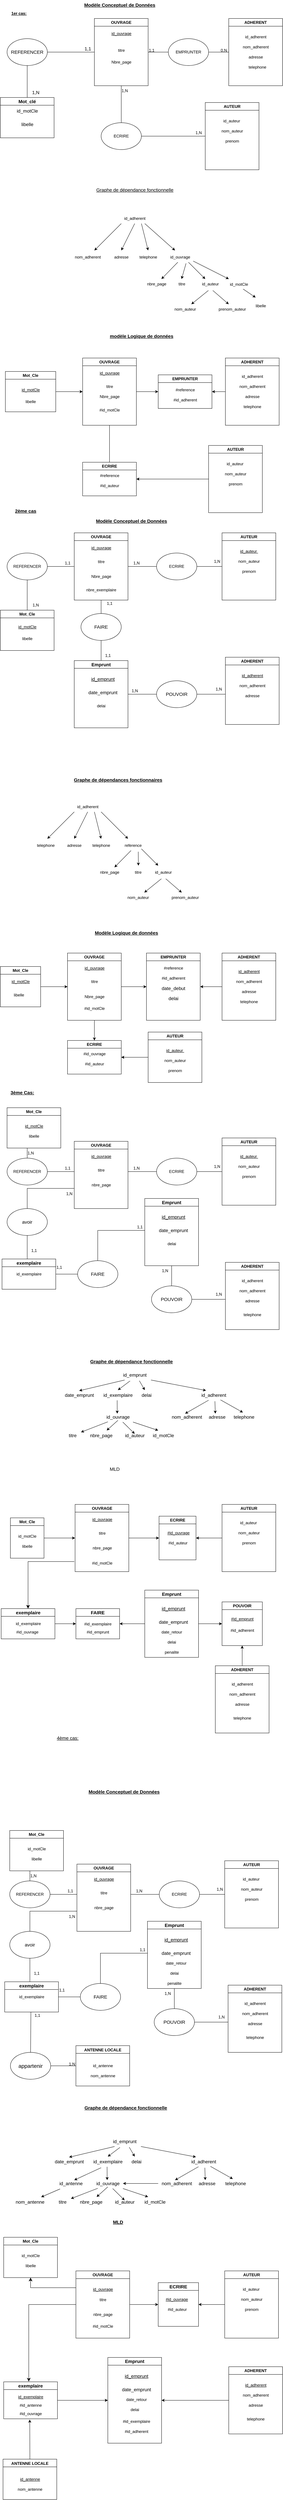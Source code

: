 <mxfile>
    <diagram id="LTZot4Z_f4bx5eSDrSgO" name="Page-1">
        <mxGraphModel dx="2470" dy="1175" grid="1" gridSize="10" guides="1" tooltips="1" connect="1" arrows="1" fold="1" page="1" pageScale="1" pageWidth="850" pageHeight="1100" math="0" shadow="0">
            <root>
                <mxCell id="0"/>
                <mxCell id="1" parent="0"/>
                <mxCell id="2" value="OUVRAGE" style="swimlane;whiteSpace=wrap;html=1;" parent="1" vertex="1">
                    <mxGeometry x="280" y="70" width="160" height="200" as="geometry"/>
                </mxCell>
                <mxCell id="7" value="&lt;u&gt;id_ouvrage&lt;/u&gt;" style="text;html=1;align=center;verticalAlign=middle;resizable=0;points=[];autosize=1;strokeColor=none;fillColor=none;" parent="2" vertex="1">
                    <mxGeometry x="40" y="30" width="80" height="30" as="geometry"/>
                </mxCell>
                <mxCell id="9" value="Nbre_page" style="text;html=1;align=center;verticalAlign=middle;resizable=0;points=[];autosize=1;strokeColor=none;fillColor=none;" parent="2" vertex="1">
                    <mxGeometry x="40" y="115" width="80" height="30" as="geometry"/>
                </mxCell>
                <mxCell id="8" value="titre" style="text;html=1;align=center;verticalAlign=middle;resizable=0;points=[];autosize=1;strokeColor=none;fillColor=none;" parent="2" vertex="1">
                    <mxGeometry x="60" y="80" width="40" height="30" as="geometry"/>
                </mxCell>
                <mxCell id="23" value="1,N" style="text;html=1;align=center;verticalAlign=middle;resizable=0;points=[];autosize=1;strokeColor=none;fillColor=none;" parent="2" vertex="1">
                    <mxGeometry x="70" y="200" width="40" height="30" as="geometry"/>
                </mxCell>
                <mxCell id="3" value="&lt;u&gt;&lt;b&gt;1er cas:&lt;/b&gt;&lt;/u&gt;" style="text;html=1;align=center;verticalAlign=middle;resizable=0;points=[];autosize=1;strokeColor=none;fillColor=none;" parent="1" vertex="1">
                    <mxGeometry x="20" y="40" width="70" height="30" as="geometry"/>
                </mxCell>
                <mxCell id="4" value="ADHERENT" style="swimlane;whiteSpace=wrap;html=1;" parent="1" vertex="1">
                    <mxGeometry x="680" y="70" width="160" height="200" as="geometry"/>
                </mxCell>
                <mxCell id="19" value="id_adherent" style="text;html=1;align=center;verticalAlign=middle;resizable=0;points=[];autosize=1;strokeColor=none;fillColor=none;" parent="4" vertex="1">
                    <mxGeometry x="35" y="40" width="90" height="30" as="geometry"/>
                </mxCell>
                <mxCell id="20" value="nom_adherent" style="text;html=1;align=center;verticalAlign=middle;resizable=0;points=[];autosize=1;strokeColor=none;fillColor=none;" parent="4" vertex="1">
                    <mxGeometry x="30" y="70" width="100" height="30" as="geometry"/>
                </mxCell>
                <mxCell id="25" value="adresse" style="text;html=1;align=center;verticalAlign=middle;resizable=0;points=[];autosize=1;strokeColor=none;fillColor=none;" parent="4" vertex="1">
                    <mxGeometry x="45" y="100" width="70" height="30" as="geometry"/>
                </mxCell>
                <mxCell id="26" value="telephone" style="text;html=1;align=center;verticalAlign=middle;resizable=0;points=[];autosize=1;strokeColor=none;fillColor=none;" parent="4" vertex="1">
                    <mxGeometry x="45" y="130" width="80" height="30" as="geometry"/>
                </mxCell>
                <mxCell id="5" value="AUTEUR" style="swimlane;whiteSpace=wrap;html=1;" parent="1" vertex="1">
                    <mxGeometry x="610" y="320" width="160" height="200" as="geometry"/>
                </mxCell>
                <mxCell id="17" value="id_auteur&amp;nbsp;" style="text;html=1;align=center;verticalAlign=middle;resizable=0;points=[];autosize=1;strokeColor=none;fillColor=none;" parent="5" vertex="1">
                    <mxGeometry x="40" y="40" width="80" height="30" as="geometry"/>
                </mxCell>
                <mxCell id="18" value="nom_auteur" style="text;html=1;align=center;verticalAlign=middle;resizable=0;points=[];autosize=1;strokeColor=none;fillColor=none;" parent="5" vertex="1">
                    <mxGeometry x="35" y="70" width="90" height="30" as="geometry"/>
                </mxCell>
                <mxCell id="27" value="prenom" style="text;html=1;align=center;verticalAlign=middle;resizable=0;points=[];autosize=1;strokeColor=none;fillColor=none;" parent="5" vertex="1">
                    <mxGeometry x="50" y="100" width="60" height="30" as="geometry"/>
                </mxCell>
                <mxCell id="6" value="&lt;font style=&quot;font-size: 14px;&quot;&gt;&lt;u&gt;&lt;b&gt;Modèle Conceptuel de Données&lt;/b&gt;&lt;/u&gt;&lt;/font&gt;" style="text;html=1;align=center;verticalAlign=middle;resizable=0;points=[];autosize=1;strokeColor=none;fillColor=none;" parent="1" vertex="1">
                    <mxGeometry x="235" y="15" width="240" height="30" as="geometry"/>
                </mxCell>
                <mxCell id="10" value="EMPRUNTER" style="ellipse;whiteSpace=wrap;html=1;" parent="1" vertex="1">
                    <mxGeometry x="500" y="130" width="120" height="80" as="geometry"/>
                </mxCell>
                <mxCell id="12" value="" style="endArrow=none;html=1;entryX=1;entryY=0.5;entryDx=0;entryDy=0;exitX=0;exitY=0.5;exitDx=0;exitDy=0;" parent="1" source="4" target="10" edge="1">
                    <mxGeometry width="50" height="50" relative="1" as="geometry">
                        <mxPoint x="470" y="210" as="sourcePoint"/>
                        <mxPoint x="520" y="160" as="targetPoint"/>
                    </mxGeometry>
                </mxCell>
                <mxCell id="14" value="ECRIRE" style="ellipse;whiteSpace=wrap;html=1;" parent="1" vertex="1">
                    <mxGeometry x="300" y="380" width="120" height="80" as="geometry"/>
                </mxCell>
                <mxCell id="15" value="" style="endArrow=none;html=1;entryX=1;entryY=0.5;entryDx=0;entryDy=0;exitX=0;exitY=0.5;exitDx=0;exitDy=0;" parent="1" source="5" target="14" edge="1">
                    <mxGeometry width="50" height="50" relative="1" as="geometry">
                        <mxPoint x="470" y="330" as="sourcePoint"/>
                        <mxPoint x="520" y="280" as="targetPoint"/>
                    </mxGeometry>
                </mxCell>
                <mxCell id="16" value="" style="endArrow=none;html=1;entryX=0.5;entryY=1;entryDx=0;entryDy=0;exitX=0.5;exitY=0;exitDx=0;exitDy=0;" parent="1" source="14" target="2" edge="1">
                    <mxGeometry width="50" height="50" relative="1" as="geometry">
                        <mxPoint x="470" y="330" as="sourcePoint"/>
                        <mxPoint x="520" y="280" as="targetPoint"/>
                    </mxGeometry>
                </mxCell>
                <mxCell id="22" value="0,N" style="text;html=1;align=center;verticalAlign=middle;resizable=0;points=[];autosize=1;strokeColor=none;fillColor=none;" parent="1" vertex="1">
                    <mxGeometry x="645" y="150" width="40" height="30" as="geometry"/>
                </mxCell>
                <mxCell id="24" value="1,N" style="text;html=1;align=center;verticalAlign=middle;resizable=0;points=[];autosize=1;strokeColor=none;fillColor=none;" parent="1" vertex="1">
                    <mxGeometry x="570" y="395" width="40" height="30" as="geometry"/>
                </mxCell>
                <mxCell id="28" value="&lt;font style=&quot;font-size: 14px;&quot;&gt;&lt;u&gt;Graphe de dépendance fonctionnelle&lt;/u&gt;&lt;/font&gt;" style="text;html=1;align=center;verticalAlign=middle;resizable=0;points=[];autosize=1;strokeColor=none;fillColor=none;" parent="1" vertex="1">
                    <mxGeometry x="275" y="565" width="250" height="30" as="geometry"/>
                </mxCell>
                <mxCell id="30" value="id_adherent" style="text;html=1;align=center;verticalAlign=middle;resizable=0;points=[];autosize=1;strokeColor=none;fillColor=none;fontSize=12;" parent="1" vertex="1">
                    <mxGeometry x="355" y="650" width="90" height="30" as="geometry"/>
                </mxCell>
                <mxCell id="31" value="" style="endArrow=classic;html=1;fontSize=12;" parent="1" edge="1">
                    <mxGeometry width="50" height="50" relative="1" as="geometry">
                        <mxPoint x="360" y="680" as="sourcePoint"/>
                        <mxPoint x="280" y="760" as="targetPoint"/>
                    </mxGeometry>
                </mxCell>
                <mxCell id="33" value="" style="endArrow=classic;html=1;fontSize=12;" parent="1" edge="1">
                    <mxGeometry width="50" height="50" relative="1" as="geometry">
                        <mxPoint x="400" y="680" as="sourcePoint"/>
                        <mxPoint x="360" y="760" as="targetPoint"/>
                    </mxGeometry>
                </mxCell>
                <mxCell id="34" value="" style="endArrow=classic;html=1;fontSize=12;" parent="1" edge="1">
                    <mxGeometry width="50" height="50" relative="1" as="geometry">
                        <mxPoint x="420" y="680" as="sourcePoint"/>
                        <mxPoint x="440" y="760" as="targetPoint"/>
                    </mxGeometry>
                </mxCell>
                <mxCell id="35" value="" style="endArrow=classic;html=1;fontSize=12;" parent="1" edge="1">
                    <mxGeometry width="50" height="50" relative="1" as="geometry">
                        <mxPoint x="430" y="680" as="sourcePoint"/>
                        <mxPoint x="520" y="760" as="targetPoint"/>
                    </mxGeometry>
                </mxCell>
                <mxCell id="36" value="nom_adherent" style="text;html=1;align=center;verticalAlign=middle;resizable=0;points=[];autosize=1;strokeColor=none;fillColor=none;fontSize=12;" parent="1" vertex="1">
                    <mxGeometry x="210" y="765" width="100" height="30" as="geometry"/>
                </mxCell>
                <mxCell id="37" value="adresse" style="text;html=1;align=center;verticalAlign=middle;resizable=0;points=[];autosize=1;strokeColor=none;fillColor=none;fontSize=12;" parent="1" vertex="1">
                    <mxGeometry x="325" y="765" width="70" height="30" as="geometry"/>
                </mxCell>
                <mxCell id="38" value="telephone" style="text;html=1;align=center;verticalAlign=middle;resizable=0;points=[];autosize=1;strokeColor=none;fillColor=none;fontSize=12;" parent="1" vertex="1">
                    <mxGeometry x="400" y="765" width="80" height="30" as="geometry"/>
                </mxCell>
                <mxCell id="39" value="id_ouvrage" style="text;html=1;align=center;verticalAlign=middle;resizable=0;points=[];autosize=1;strokeColor=none;fillColor=none;fontSize=12;" parent="1" vertex="1">
                    <mxGeometry x="495" y="765" width="80" height="30" as="geometry"/>
                </mxCell>
                <mxCell id="41" value="titre" style="text;html=1;align=center;verticalAlign=middle;resizable=0;points=[];autosize=1;strokeColor=none;fillColor=none;fontSize=12;" parent="1" vertex="1">
                    <mxGeometry x="520" y="845" width="40" height="30" as="geometry"/>
                </mxCell>
                <mxCell id="42" value="nbre_page" style="text;html=1;align=center;verticalAlign=middle;resizable=0;points=[];autosize=1;strokeColor=none;fillColor=none;fontSize=12;" parent="1" vertex="1">
                    <mxGeometry x="425" y="845" width="80" height="30" as="geometry"/>
                </mxCell>
                <mxCell id="43" value="" style="endArrow=classic;html=1;fontSize=12;exitX=0.416;exitY=0.999;exitDx=0;exitDy=0;exitPerimeter=0;" parent="1" source="39" target="42" edge="1">
                    <mxGeometry width="50" height="50" relative="1" as="geometry">
                        <mxPoint x="390" y="840" as="sourcePoint"/>
                        <mxPoint x="440" y="790" as="targetPoint"/>
                    </mxGeometry>
                </mxCell>
                <mxCell id="44" value="" style="endArrow=classic;html=1;fontSize=12;exitX=0.723;exitY=1.115;exitDx=0;exitDy=0;exitPerimeter=0;entryX=0.488;entryY=-0.001;entryDx=0;entryDy=0;entryPerimeter=0;" parent="1" source="39" target="41" edge="1">
                    <mxGeometry width="50" height="50" relative="1" as="geometry">
                        <mxPoint x="390" y="840" as="sourcePoint"/>
                        <mxPoint x="551" y="840" as="targetPoint"/>
                    </mxGeometry>
                </mxCell>
                <mxCell id="45" value="" style="endArrow=classic;html=1;fontSize=12;" parent="1" target="46" edge="1">
                    <mxGeometry width="50" height="50" relative="1" as="geometry">
                        <mxPoint x="560" y="795" as="sourcePoint"/>
                        <mxPoint x="600" y="835" as="targetPoint"/>
                    </mxGeometry>
                </mxCell>
                <mxCell id="46" value="id_auteur" style="text;html=1;align=center;verticalAlign=middle;resizable=0;points=[];autosize=1;strokeColor=none;fillColor=none;fontSize=12;" parent="1" vertex="1">
                    <mxGeometry x="590" y="845" width="70" height="30" as="geometry"/>
                </mxCell>
                <mxCell id="47" value="nom_auteur" style="text;html=1;align=center;verticalAlign=middle;resizable=0;points=[];autosize=1;strokeColor=none;fillColor=none;fontSize=12;" parent="1" vertex="1">
                    <mxGeometry x="505" y="920" width="90" height="30" as="geometry"/>
                </mxCell>
                <mxCell id="48" value="prenom_auteur" style="text;html=1;align=center;verticalAlign=middle;resizable=0;points=[];autosize=1;strokeColor=none;fillColor=none;fontSize=12;" parent="1" vertex="1">
                    <mxGeometry x="640" y="920" width="100" height="30" as="geometry"/>
                </mxCell>
                <mxCell id="49" value="" style="endArrow=classic;html=1;fontSize=12;exitX=0.42;exitY=1.134;exitDx=0;exitDy=0;exitPerimeter=0;" parent="1" source="46" target="47" edge="1">
                    <mxGeometry width="50" height="50" relative="1" as="geometry">
                        <mxPoint x="460" y="820" as="sourcePoint"/>
                        <mxPoint x="510" y="770" as="targetPoint"/>
                    </mxGeometry>
                </mxCell>
                <mxCell id="50" value="" style="endArrow=classic;html=1;fontSize=12;exitX=0.608;exitY=1.134;exitDx=0;exitDy=0;exitPerimeter=0;entryX=0.4;entryY=0;entryDx=0;entryDy=0;entryPerimeter=0;" parent="1" source="46" target="48" edge="1">
                    <mxGeometry width="50" height="50" relative="1" as="geometry">
                        <mxPoint x="460" y="820" as="sourcePoint"/>
                        <mxPoint x="510" y="770" as="targetPoint"/>
                    </mxGeometry>
                </mxCell>
                <mxCell id="51" value="OUVRAGE" style="swimlane;whiteSpace=wrap;html=1;" parent="1" vertex="1">
                    <mxGeometry x="245" y="1080" width="160" height="200" as="geometry"/>
                </mxCell>
                <mxCell id="52" value="&lt;u&gt;id_ouvrage&lt;/u&gt;" style="text;html=1;align=center;verticalAlign=middle;resizable=0;points=[];autosize=1;strokeColor=none;fillColor=none;" parent="51" vertex="1">
                    <mxGeometry x="40" y="30" width="80" height="30" as="geometry"/>
                </mxCell>
                <mxCell id="53" value="Nbre_page" style="text;html=1;align=center;verticalAlign=middle;resizable=0;points=[];autosize=1;strokeColor=none;fillColor=none;" parent="51" vertex="1">
                    <mxGeometry x="40" y="100" width="80" height="30" as="geometry"/>
                </mxCell>
                <mxCell id="66" value="titre" style="text;html=1;align=center;verticalAlign=middle;resizable=0;points=[];autosize=1;strokeColor=none;fillColor=none;fontSize=12;" parent="51" vertex="1">
                    <mxGeometry x="60" y="70" width="40" height="30" as="geometry"/>
                </mxCell>
                <mxCell id="228" value="#id_motCle" style="text;html=1;align=center;verticalAlign=middle;resizable=0;points=[];autosize=1;strokeColor=none;fillColor=none;fontSize=12;" parent="51" vertex="1">
                    <mxGeometry x="40" y="140" width="80" height="30" as="geometry"/>
                </mxCell>
                <mxCell id="54" value="ADHERENT" style="swimlane;whiteSpace=wrap;html=1;" parent="1" vertex="1">
                    <mxGeometry x="670" y="1080" width="160" height="200" as="geometry"/>
                </mxCell>
                <mxCell id="55" value="id_adherent" style="text;html=1;align=center;verticalAlign=middle;resizable=0;points=[];autosize=1;strokeColor=none;fillColor=none;" parent="54" vertex="1">
                    <mxGeometry x="35" y="40" width="90" height="30" as="geometry"/>
                </mxCell>
                <mxCell id="56" value="nom_adherent" style="text;html=1;align=center;verticalAlign=middle;resizable=0;points=[];autosize=1;strokeColor=none;fillColor=none;" parent="54" vertex="1">
                    <mxGeometry x="30" y="70" width="100" height="30" as="geometry"/>
                </mxCell>
                <mxCell id="57" value="adresse" style="text;html=1;align=center;verticalAlign=middle;resizable=0;points=[];autosize=1;strokeColor=none;fillColor=none;" parent="54" vertex="1">
                    <mxGeometry x="45" y="100" width="70" height="30" as="geometry"/>
                </mxCell>
                <mxCell id="65" value="telephone" style="text;html=1;align=center;verticalAlign=middle;resizable=0;points=[];autosize=1;strokeColor=none;fillColor=none;fontSize=12;" parent="54" vertex="1">
                    <mxGeometry x="40" y="130" width="80" height="30" as="geometry"/>
                </mxCell>
                <mxCell id="58" value="ECRIRE" style="swimlane;whiteSpace=wrap;html=1;fontSize=12;" parent="1" vertex="1">
                    <mxGeometry x="245" y="1390" width="160" height="100" as="geometry"/>
                </mxCell>
                <mxCell id="61" value="#reference" style="text;html=1;align=center;verticalAlign=middle;resizable=0;points=[];autosize=1;strokeColor=none;fillColor=none;fontSize=12;" parent="58" vertex="1">
                    <mxGeometry x="40" y="25" width="80" height="30" as="geometry"/>
                </mxCell>
                <mxCell id="62" value="#id_auteur" style="text;html=1;align=center;verticalAlign=middle;resizable=0;points=[];autosize=1;strokeColor=none;fillColor=none;fontSize=12;" parent="58" vertex="1">
                    <mxGeometry x="40" y="55" width="80" height="30" as="geometry"/>
                </mxCell>
                <mxCell id="59" value="EMPRUNTER" style="swimlane;whiteSpace=wrap;html=1;fontSize=12;" parent="1" vertex="1">
                    <mxGeometry x="470" y="1130" width="160" height="100" as="geometry"/>
                </mxCell>
                <mxCell id="63" value="#reference" style="text;html=1;align=center;verticalAlign=middle;resizable=0;points=[];autosize=1;strokeColor=none;fillColor=none;fontSize=12;" parent="59" vertex="1">
                    <mxGeometry x="40" y="30" width="80" height="30" as="geometry"/>
                </mxCell>
                <mxCell id="64" value="#id_adherent" style="text;html=1;align=center;verticalAlign=middle;resizable=0;points=[];autosize=1;strokeColor=none;fillColor=none;fontSize=12;" parent="59" vertex="1">
                    <mxGeometry x="35" y="60" width="90" height="30" as="geometry"/>
                </mxCell>
                <mxCell id="69" value="" style="endArrow=none;html=1;fontSize=12;entryX=0.5;entryY=1;entryDx=0;entryDy=0;exitX=0.5;exitY=0;exitDx=0;exitDy=0;" parent="1" source="58" target="51" edge="1">
                    <mxGeometry width="50" height="50" relative="1" as="geometry">
                        <mxPoint x="450" y="1340" as="sourcePoint"/>
                        <mxPoint x="500" y="1290" as="targetPoint"/>
                    </mxGeometry>
                </mxCell>
                <mxCell id="71" value="" style="endArrow=classic;html=1;fontSize=12;entryX=0;entryY=0.5;entryDx=0;entryDy=0;exitX=1;exitY=0.5;exitDx=0;exitDy=0;" parent="1" source="51" target="59" edge="1">
                    <mxGeometry width="50" height="50" relative="1" as="geometry">
                        <mxPoint x="225" y="1205" as="sourcePoint"/>
                        <mxPoint x="275" y="1155" as="targetPoint"/>
                    </mxGeometry>
                </mxCell>
                <mxCell id="72" value="" style="endArrow=classic;html=1;fontSize=12;entryX=1;entryY=0.5;entryDx=0;entryDy=0;exitX=0;exitY=0.5;exitDx=0;exitDy=0;" parent="1" source="54" target="59" edge="1">
                    <mxGeometry width="50" height="50" relative="1" as="geometry">
                        <mxPoint x="450" y="1300" as="sourcePoint"/>
                        <mxPoint x="500" y="1250" as="targetPoint"/>
                    </mxGeometry>
                </mxCell>
                <mxCell id="73" value="AUTEUR" style="swimlane;whiteSpace=wrap;html=1;" parent="1" vertex="1">
                    <mxGeometry x="620" y="1340" width="160" height="200" as="geometry"/>
                </mxCell>
                <mxCell id="74" value="id_auteur&amp;nbsp;" style="text;html=1;align=center;verticalAlign=middle;resizable=0;points=[];autosize=1;strokeColor=none;fillColor=none;" parent="73" vertex="1">
                    <mxGeometry x="40" y="40" width="80" height="30" as="geometry"/>
                </mxCell>
                <mxCell id="75" value="nom_auteur" style="text;html=1;align=center;verticalAlign=middle;resizable=0;points=[];autosize=1;strokeColor=none;fillColor=none;" parent="73" vertex="1">
                    <mxGeometry x="35" y="70" width="90" height="30" as="geometry"/>
                </mxCell>
                <mxCell id="76" value="prenom" style="text;html=1;align=center;verticalAlign=middle;resizable=0;points=[];autosize=1;strokeColor=none;fillColor=none;" parent="73" vertex="1">
                    <mxGeometry x="50" y="100" width="60" height="30" as="geometry"/>
                </mxCell>
                <mxCell id="77" value="" style="endArrow=classic;html=1;fontSize=12;entryX=1;entryY=0.5;entryDx=0;entryDy=0;exitX=0;exitY=0.5;exitDx=0;exitDy=0;" parent="1" source="73" target="58" edge="1">
                    <mxGeometry width="50" height="50" relative="1" as="geometry">
                        <mxPoint x="450" y="1510" as="sourcePoint"/>
                        <mxPoint x="500" y="1460" as="targetPoint"/>
                    </mxGeometry>
                </mxCell>
                <mxCell id="80" value="&lt;font style=&quot;font-size: 14px;&quot;&gt;&lt;u&gt;&lt;b&gt;modèle Logique de données&lt;/b&gt;&lt;/u&gt;&lt;/font&gt;" style="text;html=1;align=center;verticalAlign=middle;resizable=0;points=[];autosize=1;strokeColor=none;fillColor=none;fontSize=12;" parent="1" vertex="1">
                    <mxGeometry x="315" y="1000" width="210" height="30" as="geometry"/>
                </mxCell>
                <mxCell id="81" value="&lt;u&gt;&lt;b&gt;2ème cas&lt;/b&gt;&lt;/u&gt;" style="text;html=1;align=center;verticalAlign=middle;resizable=0;points=[];autosize=1;strokeColor=none;fillColor=none;fontSize=14;" parent="1" vertex="1">
                    <mxGeometry x="30" y="1520" width="90" height="30" as="geometry"/>
                </mxCell>
                <mxCell id="82" value="OUVRAGE" style="swimlane;whiteSpace=wrap;html=1;" parent="1" vertex="1">
                    <mxGeometry x="220" y="1600" width="160" height="200" as="geometry"/>
                </mxCell>
                <mxCell id="83" value="&lt;u&gt;id_ouvrage&lt;/u&gt;" style="text;html=1;align=center;verticalAlign=middle;resizable=0;points=[];autosize=1;strokeColor=none;fillColor=none;" parent="82" vertex="1">
                    <mxGeometry x="40" y="30" width="80" height="30" as="geometry"/>
                </mxCell>
                <mxCell id="84" value="Nbre_page" style="text;html=1;align=center;verticalAlign=middle;resizable=0;points=[];autosize=1;strokeColor=none;fillColor=none;" parent="82" vertex="1">
                    <mxGeometry x="40" y="115" width="80" height="30" as="geometry"/>
                </mxCell>
                <mxCell id="85" value="&lt;font style=&quot;font-size: 12px;&quot;&gt;titre&lt;/font&gt;" style="text;html=1;align=center;verticalAlign=middle;resizable=0;points=[];autosize=1;strokeColor=none;fillColor=none;fontSize=14;" parent="82" vertex="1">
                    <mxGeometry x="60" y="70" width="40" height="30" as="geometry"/>
                </mxCell>
                <mxCell id="525" value="nbre_exemplaire" style="text;html=1;align=center;verticalAlign=middle;resizable=0;points=[];autosize=1;strokeColor=none;fillColor=none;" parent="82" vertex="1">
                    <mxGeometry x="25" y="155" width="110" height="30" as="geometry"/>
                </mxCell>
                <mxCell id="87" value="ADHERENT" style="swimlane;whiteSpace=wrap;html=1;" parent="1" vertex="1">
                    <mxGeometry x="670" y="1970" width="160" height="200" as="geometry"/>
                </mxCell>
                <mxCell id="88" value="&lt;u&gt;id_adherent&lt;/u&gt;" style="text;html=1;align=center;verticalAlign=middle;resizable=0;points=[];autosize=1;strokeColor=none;fillColor=none;" parent="87" vertex="1">
                    <mxGeometry x="35" y="40" width="90" height="30" as="geometry"/>
                </mxCell>
                <mxCell id="89" value="nom_adherent" style="text;html=1;align=center;verticalAlign=middle;resizable=0;points=[];autosize=1;strokeColor=none;fillColor=none;" parent="87" vertex="1">
                    <mxGeometry x="30" y="70" width="100" height="30" as="geometry"/>
                </mxCell>
                <mxCell id="90" value="adresse" style="text;html=1;align=center;verticalAlign=middle;resizable=0;points=[];autosize=1;strokeColor=none;fillColor=none;" parent="87" vertex="1">
                    <mxGeometry x="45" y="100" width="70" height="30" as="geometry"/>
                </mxCell>
                <mxCell id="93" value="AUTEUR" style="swimlane;whiteSpace=wrap;html=1;" parent="1" vertex="1">
                    <mxGeometry x="660" y="1600" width="160" height="200" as="geometry"/>
                </mxCell>
                <mxCell id="94" value="&lt;u&gt;id_auteur&amp;nbsp;&lt;/u&gt;" style="text;html=1;align=center;verticalAlign=middle;resizable=0;points=[];autosize=1;strokeColor=none;fillColor=none;" parent="93" vertex="1">
                    <mxGeometry x="40" y="40" width="80" height="30" as="geometry"/>
                </mxCell>
                <mxCell id="95" value="nom_auteur" style="text;html=1;align=center;verticalAlign=middle;resizable=0;points=[];autosize=1;strokeColor=none;fillColor=none;" parent="93" vertex="1">
                    <mxGeometry x="35" y="70" width="90" height="30" as="geometry"/>
                </mxCell>
                <mxCell id="96" value="prenom" style="text;html=1;align=center;verticalAlign=middle;resizable=0;points=[];autosize=1;strokeColor=none;fillColor=none;" parent="93" vertex="1">
                    <mxGeometry x="50" y="100" width="60" height="30" as="geometry"/>
                </mxCell>
                <mxCell id="97" value="ECRIRE" style="ellipse;whiteSpace=wrap;html=1;" parent="1" vertex="1">
                    <mxGeometry x="465" y="1660" width="120" height="80" as="geometry"/>
                </mxCell>
                <mxCell id="98" value="" style="endArrow=none;html=1;fontSize=12;entryX=0;entryY=0.5;entryDx=0;entryDy=0;exitX=1;exitY=0.5;exitDx=0;exitDy=0;" parent="1" source="97" target="93" edge="1">
                    <mxGeometry width="50" height="50" relative="1" as="geometry">
                        <mxPoint x="430" y="2190" as="sourcePoint"/>
                        <mxPoint x="480" y="2140" as="targetPoint"/>
                    </mxGeometry>
                </mxCell>
                <mxCell id="100" value="&lt;font style=&quot;font-size: 14px;&quot;&gt;&lt;u&gt;&lt;b&gt;Graphe de dépendances fonctionnaires&lt;/b&gt;&lt;/u&gt;&lt;/font&gt;" style="text;html=1;align=center;verticalAlign=middle;resizable=0;points=[];autosize=1;strokeColor=none;fillColor=none;fontSize=12;" parent="1" vertex="1">
                    <mxGeometry x="205" y="2320" width="290" height="30" as="geometry"/>
                </mxCell>
                <mxCell id="101" value="id_adherent" style="text;html=1;align=center;verticalAlign=middle;resizable=0;points=[];autosize=1;strokeColor=none;fillColor=none;fontSize=12;" parent="1" vertex="1">
                    <mxGeometry x="215" y="2400" width="90" height="30" as="geometry"/>
                </mxCell>
                <mxCell id="102" value="" style="endArrow=classic;html=1;fontSize=12;" parent="1" edge="1">
                    <mxGeometry width="50" height="50" relative="1" as="geometry">
                        <mxPoint x="220" y="2430" as="sourcePoint"/>
                        <mxPoint x="140" y="2510" as="targetPoint"/>
                    </mxGeometry>
                </mxCell>
                <mxCell id="103" value="" style="endArrow=classic;html=1;fontSize=12;" parent="1" edge="1">
                    <mxGeometry width="50" height="50" relative="1" as="geometry">
                        <mxPoint x="260" y="2430" as="sourcePoint"/>
                        <mxPoint x="220" y="2510" as="targetPoint"/>
                    </mxGeometry>
                </mxCell>
                <mxCell id="104" value="" style="endArrow=classic;html=1;fontSize=12;" parent="1" edge="1">
                    <mxGeometry width="50" height="50" relative="1" as="geometry">
                        <mxPoint x="280" y="2430" as="sourcePoint"/>
                        <mxPoint x="300" y="2510" as="targetPoint"/>
                    </mxGeometry>
                </mxCell>
                <mxCell id="105" value="" style="endArrow=classic;html=1;fontSize=12;" parent="1" edge="1">
                    <mxGeometry width="50" height="50" relative="1" as="geometry">
                        <mxPoint x="300" y="2430" as="sourcePoint"/>
                        <mxPoint x="380" y="2510" as="targetPoint"/>
                    </mxGeometry>
                </mxCell>
                <mxCell id="106" value="adresse" style="text;html=1;align=center;verticalAlign=middle;resizable=0;points=[];autosize=1;strokeColor=none;fillColor=none;fontSize=12;" parent="1" vertex="1">
                    <mxGeometry x="185" y="2515" width="70" height="30" as="geometry"/>
                </mxCell>
                <mxCell id="107" value="telephone" style="text;html=1;align=center;verticalAlign=middle;resizable=0;points=[];autosize=1;strokeColor=none;fillColor=none;fontSize=12;" parent="1" vertex="1">
                    <mxGeometry x="260" y="2515" width="80" height="30" as="geometry"/>
                </mxCell>
                <mxCell id="108" value="reference" style="text;html=1;align=center;verticalAlign=middle;resizable=0;points=[];autosize=1;strokeColor=none;fillColor=none;fontSize=12;" parent="1" vertex="1">
                    <mxGeometry x="360" y="2515" width="70" height="30" as="geometry"/>
                </mxCell>
                <mxCell id="109" value="titre" style="text;html=1;align=center;verticalAlign=middle;resizable=0;points=[];autosize=1;strokeColor=none;fillColor=none;fontSize=12;" parent="1" vertex="1">
                    <mxGeometry x="390" y="2595" width="40" height="30" as="geometry"/>
                </mxCell>
                <mxCell id="110" value="nbre_page" style="text;html=1;align=center;verticalAlign=middle;resizable=0;points=[];autosize=1;strokeColor=none;fillColor=none;fontSize=12;" parent="1" vertex="1">
                    <mxGeometry x="285" y="2595" width="80" height="30" as="geometry"/>
                </mxCell>
                <mxCell id="111" value="" style="endArrow=classic;html=1;fontSize=12;exitX=0.416;exitY=0.999;exitDx=0;exitDy=0;exitPerimeter=0;" parent="1" source="108" target="110" edge="1">
                    <mxGeometry width="50" height="50" relative="1" as="geometry">
                        <mxPoint x="250" y="2590" as="sourcePoint"/>
                        <mxPoint x="300" y="2540" as="targetPoint"/>
                    </mxGeometry>
                </mxCell>
                <mxCell id="112" value="" style="endArrow=classic;html=1;fontSize=12;exitX=0.723;exitY=1.115;exitDx=0;exitDy=0;exitPerimeter=0;" parent="1" source="108" edge="1">
                    <mxGeometry width="50" height="50" relative="1" as="geometry">
                        <mxPoint x="250" y="2590" as="sourcePoint"/>
                        <mxPoint x="411" y="2590" as="targetPoint"/>
                    </mxGeometry>
                </mxCell>
                <mxCell id="113" value="" style="endArrow=classic;html=1;fontSize=12;" parent="1" edge="1">
                    <mxGeometry width="50" height="50" relative="1" as="geometry">
                        <mxPoint x="420" y="2540" as="sourcePoint"/>
                        <mxPoint x="470" y="2590" as="targetPoint"/>
                    </mxGeometry>
                </mxCell>
                <mxCell id="114" value="id_auteur" style="text;html=1;align=center;verticalAlign=middle;resizable=0;points=[];autosize=1;strokeColor=none;fillColor=none;fontSize=12;" parent="1" vertex="1">
                    <mxGeometry x="450" y="2595" width="70" height="30" as="geometry"/>
                </mxCell>
                <mxCell id="115" value="nom_auteur" style="text;html=1;align=center;verticalAlign=middle;resizable=0;points=[];autosize=1;strokeColor=none;fillColor=none;fontSize=12;" parent="1" vertex="1">
                    <mxGeometry x="365" y="2670" width="90" height="30" as="geometry"/>
                </mxCell>
                <mxCell id="116" value="prenom_auteur" style="text;html=1;align=center;verticalAlign=middle;resizable=0;points=[];autosize=1;strokeColor=none;fillColor=none;fontSize=12;" parent="1" vertex="1">
                    <mxGeometry x="500" y="2670" width="100" height="30" as="geometry"/>
                </mxCell>
                <mxCell id="117" value="" style="endArrow=classic;html=1;fontSize=12;exitX=0.42;exitY=1.134;exitDx=0;exitDy=0;exitPerimeter=0;" parent="1" source="114" target="115" edge="1">
                    <mxGeometry width="50" height="50" relative="1" as="geometry">
                        <mxPoint x="320" y="2570" as="sourcePoint"/>
                        <mxPoint x="370" y="2520" as="targetPoint"/>
                    </mxGeometry>
                </mxCell>
                <mxCell id="118" value="" style="endArrow=classic;html=1;fontSize=12;exitX=0.608;exitY=1.134;exitDx=0;exitDy=0;exitPerimeter=0;entryX=0.4;entryY=0;entryDx=0;entryDy=0;entryPerimeter=0;" parent="1" source="114" target="116" edge="1">
                    <mxGeometry width="50" height="50" relative="1" as="geometry">
                        <mxPoint x="320" y="2570" as="sourcePoint"/>
                        <mxPoint x="370" y="2520" as="targetPoint"/>
                    </mxGeometry>
                </mxCell>
                <mxCell id="142" value="&lt;b&gt;&lt;u&gt;Modèle Logique de données&lt;/u&gt;&lt;/b&gt;" style="text;html=1;align=center;verticalAlign=middle;resizable=0;points=[];autosize=1;strokeColor=none;fillColor=none;fontSize=14;" parent="1" vertex="1">
                    <mxGeometry x="270" y="2775" width="210" height="30" as="geometry"/>
                </mxCell>
                <mxCell id="166" value="OUVRAGE" style="swimlane;whiteSpace=wrap;html=1;" parent="1" vertex="1">
                    <mxGeometry x="200" y="2850" width="160" height="200" as="geometry"/>
                </mxCell>
                <mxCell id="167" value="&lt;u&gt;id_ouvrage&lt;/u&gt;" style="text;html=1;align=center;verticalAlign=middle;resizable=0;points=[];autosize=1;strokeColor=none;fillColor=none;" parent="166" vertex="1">
                    <mxGeometry x="40" y="30" width="80" height="30" as="geometry"/>
                </mxCell>
                <mxCell id="168" value="Nbre_page" style="text;html=1;align=center;verticalAlign=middle;resizable=0;points=[];autosize=1;strokeColor=none;fillColor=none;" parent="166" vertex="1">
                    <mxGeometry x="40" y="115" width="80" height="30" as="geometry"/>
                </mxCell>
                <mxCell id="169" value="titre" style="text;html=1;align=center;verticalAlign=middle;resizable=0;points=[];autosize=1;strokeColor=none;fillColor=none;fontSize=12;" parent="166" vertex="1">
                    <mxGeometry x="60" y="70" width="40" height="30" as="geometry"/>
                </mxCell>
                <mxCell id="251" value="#id_motCle" style="text;html=1;align=center;verticalAlign=middle;resizable=0;points=[];autosize=1;strokeColor=none;fillColor=none;fontSize=12;" parent="166" vertex="1">
                    <mxGeometry x="40" y="150" width="80" height="30" as="geometry"/>
                </mxCell>
                <mxCell id="170" value="ADHERENT" style="swimlane;whiteSpace=wrap;html=1;" parent="1" vertex="1">
                    <mxGeometry x="660" y="2850" width="160" height="200" as="geometry"/>
                </mxCell>
                <mxCell id="171" value="&lt;u&gt;id_adherent&lt;/u&gt;" style="text;html=1;align=center;verticalAlign=middle;resizable=0;points=[];autosize=1;strokeColor=none;fillColor=none;" parent="170" vertex="1">
                    <mxGeometry x="35" y="40" width="90" height="30" as="geometry"/>
                </mxCell>
                <mxCell id="172" value="nom_adherent" style="text;html=1;align=center;verticalAlign=middle;resizable=0;points=[];autosize=1;strokeColor=none;fillColor=none;" parent="170" vertex="1">
                    <mxGeometry x="30" y="70" width="100" height="30" as="geometry"/>
                </mxCell>
                <mxCell id="173" value="adresse" style="text;html=1;align=center;verticalAlign=middle;resizable=0;points=[];autosize=1;strokeColor=none;fillColor=none;" parent="170" vertex="1">
                    <mxGeometry x="45" y="100" width="70" height="30" as="geometry"/>
                </mxCell>
                <mxCell id="174" value="telephone" style="text;html=1;align=center;verticalAlign=middle;resizable=0;points=[];autosize=1;strokeColor=none;fillColor=none;fontSize=12;" parent="170" vertex="1">
                    <mxGeometry x="40" y="130" width="80" height="30" as="geometry"/>
                </mxCell>
                <mxCell id="175" value="ECRIRE" style="swimlane;whiteSpace=wrap;html=1;fontSize=12;" parent="1" vertex="1">
                    <mxGeometry x="200" y="3110" width="160" height="100" as="geometry"/>
                </mxCell>
                <mxCell id="176" value="#id_ouvrage" style="text;html=1;align=center;verticalAlign=middle;resizable=0;points=[];autosize=1;strokeColor=none;fillColor=none;fontSize=12;" parent="175" vertex="1">
                    <mxGeometry x="35" y="25" width="90" height="30" as="geometry"/>
                </mxCell>
                <mxCell id="177" value="#id_auteur" style="text;html=1;align=center;verticalAlign=middle;resizable=0;points=[];autosize=1;strokeColor=none;fillColor=none;fontSize=12;" parent="175" vertex="1">
                    <mxGeometry x="40" y="55" width="80" height="30" as="geometry"/>
                </mxCell>
                <mxCell id="178" value="EMPRUNTER" style="swimlane;whiteSpace=wrap;html=1;fontSize=12;" parent="1" vertex="1">
                    <mxGeometry x="435" y="2850" width="160" height="200" as="geometry"/>
                </mxCell>
                <mxCell id="179" value="#reference" style="text;html=1;align=center;verticalAlign=middle;resizable=0;points=[];autosize=1;strokeColor=none;fillColor=none;fontSize=12;" parent="178" vertex="1">
                    <mxGeometry x="40" y="30" width="80" height="30" as="geometry"/>
                </mxCell>
                <mxCell id="180" value="#id_adherent" style="text;html=1;align=center;verticalAlign=middle;resizable=0;points=[];autosize=1;strokeColor=none;fillColor=none;fontSize=12;" parent="178" vertex="1">
                    <mxGeometry x="35" y="60" width="90" height="30" as="geometry"/>
                </mxCell>
                <mxCell id="190" value="date_debut" style="text;html=1;align=center;verticalAlign=middle;resizable=0;points=[];autosize=1;strokeColor=none;fillColor=none;fontSize=14;" parent="178" vertex="1">
                    <mxGeometry x="35" y="90" width="90" height="30" as="geometry"/>
                </mxCell>
                <mxCell id="191" value="delai" style="text;html=1;align=center;verticalAlign=middle;resizable=0;points=[];autosize=1;strokeColor=none;fillColor=none;fontSize=14;" parent="178" vertex="1">
                    <mxGeometry x="55" y="120" width="50" height="30" as="geometry"/>
                </mxCell>
                <mxCell id="182" value="" style="endArrow=classic;html=1;fontSize=12;entryX=0;entryY=0.5;entryDx=0;entryDy=0;exitX=1;exitY=0.5;exitDx=0;exitDy=0;" parent="1" source="166" target="178" edge="1">
                    <mxGeometry width="50" height="50" relative="1" as="geometry">
                        <mxPoint x="265" y="2975" as="sourcePoint"/>
                        <mxPoint x="315" y="2925" as="targetPoint"/>
                    </mxGeometry>
                </mxCell>
                <mxCell id="183" value="" style="endArrow=classic;html=1;fontSize=12;entryX=1;entryY=0.5;entryDx=0;entryDy=0;exitX=0;exitY=0.5;exitDx=0;exitDy=0;" parent="1" source="170" target="178" edge="1">
                    <mxGeometry width="50" height="50" relative="1" as="geometry">
                        <mxPoint x="490" y="3070" as="sourcePoint"/>
                        <mxPoint x="540" y="3020" as="targetPoint"/>
                    </mxGeometry>
                </mxCell>
                <mxCell id="184" value="AUTEUR" style="swimlane;whiteSpace=wrap;html=1;" parent="1" vertex="1">
                    <mxGeometry x="440" y="3085" width="160" height="150" as="geometry"/>
                </mxCell>
                <mxCell id="185" value="&lt;u&gt;id_auteur&amp;nbsp;&lt;/u&gt;" style="text;html=1;align=center;verticalAlign=middle;resizable=0;points=[];autosize=1;strokeColor=none;fillColor=none;" parent="184" vertex="1">
                    <mxGeometry x="40" y="40" width="80" height="30" as="geometry"/>
                </mxCell>
                <mxCell id="186" value="nom_auteur" style="text;html=1;align=center;verticalAlign=middle;resizable=0;points=[];autosize=1;strokeColor=none;fillColor=none;" parent="184" vertex="1">
                    <mxGeometry x="35" y="70" width="90" height="30" as="geometry"/>
                </mxCell>
                <mxCell id="187" value="prenom" style="text;html=1;align=center;verticalAlign=middle;resizable=0;points=[];autosize=1;strokeColor=none;fillColor=none;" parent="184" vertex="1">
                    <mxGeometry x="50" y="100" width="60" height="30" as="geometry"/>
                </mxCell>
                <mxCell id="188" value="" style="endArrow=classic;html=1;fontSize=12;entryX=1;entryY=0.5;entryDx=0;entryDy=0;exitX=0;exitY=0.5;exitDx=0;exitDy=0;" parent="1" source="184" target="175" edge="1">
                    <mxGeometry width="50" height="50" relative="1" as="geometry">
                        <mxPoint x="490" y="3280" as="sourcePoint"/>
                        <mxPoint x="540" y="3230" as="targetPoint"/>
                    </mxGeometry>
                </mxCell>
                <mxCell id="194" value="Emprunt" style="swimlane;whiteSpace=wrap;html=1;fontSize=14;direction=east;" parent="1" vertex="1">
                    <mxGeometry x="220" y="1980" width="160" height="200" as="geometry"/>
                </mxCell>
                <mxCell id="203" value="&lt;u&gt;id_emprunt&lt;/u&gt;" style="text;html=1;align=center;verticalAlign=middle;resizable=0;points=[];autosize=1;strokeColor=none;fillColor=none;fontSize=14;" parent="194" vertex="1">
                    <mxGeometry x="40" y="40" width="90" height="30" as="geometry"/>
                </mxCell>
                <mxCell id="204" value="date_emprunt" style="text;html=1;align=center;verticalAlign=middle;resizable=0;points=[];autosize=1;strokeColor=none;fillColor=none;fontSize=14;" parent="194" vertex="1">
                    <mxGeometry x="30" y="80" width="110" height="30" as="geometry"/>
                </mxCell>
                <mxCell id="231" value="delai" style="text;html=1;align=center;verticalAlign=middle;resizable=0;points=[];autosize=1;strokeColor=none;fillColor=none;fontSize=12;" parent="194" vertex="1">
                    <mxGeometry x="55" y="120" width="50" height="30" as="geometry"/>
                </mxCell>
                <mxCell id="195" value="FAIRE" style="ellipse;whiteSpace=wrap;html=1;fontSize=14;" parent="1" vertex="1">
                    <mxGeometry x="240" y="1840" width="120" height="80" as="geometry"/>
                </mxCell>
                <mxCell id="201" value="POUVOIR" style="ellipse;whiteSpace=wrap;html=1;fontSize=14;" parent="1" vertex="1">
                    <mxGeometry x="465" y="2040" width="120" height="80" as="geometry"/>
                </mxCell>
                <mxCell id="207" value="" style="endArrow=none;html=1;fontSize=14;entryX=0.25;entryY=0.667;entryDx=0;entryDy=0;entryPerimeter=0;exitX=0;exitY=0.5;exitDx=0;exitDy=0;" parent="1" source="10" target="21" edge="1">
                    <mxGeometry width="50" height="50" relative="1" as="geometry">
                        <mxPoint x="340" y="140" as="sourcePoint"/>
                        <mxPoint x="390" y="90" as="targetPoint"/>
                    </mxGeometry>
                </mxCell>
                <mxCell id="21" value="1,1" style="text;html=1;align=center;verticalAlign=middle;resizable=0;points=[];autosize=1;strokeColor=none;fillColor=none;" parent="1" vertex="1">
                    <mxGeometry x="430" y="150" width="40" height="30" as="geometry"/>
                </mxCell>
                <mxCell id="208" value="Mot_clé" style="swimlane;whiteSpace=wrap;html=1;fontSize=14;" parent="1" vertex="1">
                    <mxGeometry y="305" width="160" height="120" as="geometry">
                        <mxRectangle y="305" width="90" height="30" as="alternateBounds"/>
                    </mxGeometry>
                </mxCell>
                <mxCell id="215" value="id_motCle" style="text;html=1;align=center;verticalAlign=middle;resizable=0;points=[];autosize=1;strokeColor=none;fillColor=none;fontSize=14;" parent="208" vertex="1">
                    <mxGeometry x="35" y="25" width="90" height="30" as="geometry"/>
                </mxCell>
                <mxCell id="216" value="libelle" style="text;html=1;align=center;verticalAlign=middle;resizable=0;points=[];autosize=1;strokeColor=none;fillColor=none;fontSize=14;" parent="208" vertex="1">
                    <mxGeometry x="50" y="65" width="60" height="30" as="geometry"/>
                </mxCell>
                <mxCell id="209" value="REFERENCER" style="ellipse;whiteSpace=wrap;html=1;fontSize=14;" parent="1" vertex="1">
                    <mxGeometry x="20" y="130" width="120" height="80" as="geometry"/>
                </mxCell>
                <mxCell id="210" value="" style="endArrow=none;html=1;fontSize=14;entryX=0.5;entryY=1;entryDx=0;entryDy=0;exitX=0.5;exitY=0;exitDx=0;exitDy=0;" parent="1" source="208" target="209" edge="1">
                    <mxGeometry width="50" height="50" relative="1" as="geometry">
                        <mxPoint x="350" y="210" as="sourcePoint"/>
                        <mxPoint x="400" y="160" as="targetPoint"/>
                    </mxGeometry>
                </mxCell>
                <mxCell id="213" value="" style="endArrow=none;html=1;fontSize=14;entryX=1;entryY=0.5;entryDx=0;entryDy=0;exitX=0;exitY=0.5;exitDx=0;exitDy=0;" parent="1" source="2" target="209" edge="1">
                    <mxGeometry width="50" height="50" relative="1" as="geometry">
                        <mxPoint x="350" y="210" as="sourcePoint"/>
                        <mxPoint x="400" y="160" as="targetPoint"/>
                    </mxGeometry>
                </mxCell>
                <mxCell id="217" value="1,N" style="text;html=1;align=center;verticalAlign=middle;resizable=0;points=[];autosize=1;strokeColor=none;fillColor=none;fontSize=14;" parent="1" vertex="1">
                    <mxGeometry x="80" y="275" width="50" height="30" as="geometry"/>
                </mxCell>
                <mxCell id="219" value="1,1" style="text;html=1;align=center;verticalAlign=middle;resizable=0;points=[];autosize=1;strokeColor=none;fillColor=none;fontSize=14;" parent="1" vertex="1">
                    <mxGeometry x="240" y="145" width="40" height="30" as="geometry"/>
                </mxCell>
                <mxCell id="220" value="" style="endArrow=classic;html=1;fontSize=14;exitX=0.99;exitY=0.884;exitDx=0;exitDy=0;exitPerimeter=0;" parent="1" source="39" target="221" edge="1">
                    <mxGeometry width="50" height="50" relative="1" as="geometry">
                        <mxPoint x="400" y="900" as="sourcePoint"/>
                        <mxPoint x="690" y="840" as="targetPoint"/>
                    </mxGeometry>
                </mxCell>
                <mxCell id="221" value="&lt;font style=&quot;font-size: 12px;&quot;&gt;id_motCle&lt;/font&gt;" style="text;html=1;align=center;verticalAlign=middle;resizable=0;points=[];autosize=1;strokeColor=none;fillColor=none;fontSize=14;" parent="1" vertex="1">
                    <mxGeometry x="670" y="845" width="80" height="30" as="geometry"/>
                </mxCell>
                <mxCell id="222" value="" style="endArrow=classic;html=1;fontSize=12;exitX=0.661;exitY=0.995;exitDx=0;exitDy=0;exitPerimeter=0;" parent="1" source="221" edge="1">
                    <mxGeometry width="50" height="50" relative="1" as="geometry">
                        <mxPoint x="400" y="900" as="sourcePoint"/>
                        <mxPoint x="760" y="900" as="targetPoint"/>
                    </mxGeometry>
                </mxCell>
                <mxCell id="223" value="libelle" style="text;html=1;align=center;verticalAlign=middle;resizable=0;points=[];autosize=1;strokeColor=none;fillColor=none;fontSize=12;" parent="1" vertex="1">
                    <mxGeometry x="750" y="910" width="50" height="30" as="geometry"/>
                </mxCell>
                <mxCell id="224" value="Mot_Cle" style="swimlane;whiteSpace=wrap;html=1;fontSize=12;" parent="1" vertex="1">
                    <mxGeometry x="15" y="1120" width="150" height="120" as="geometry"/>
                </mxCell>
                <mxCell id="226" value="&lt;u&gt;id_motCle&lt;/u&gt;" style="text;html=1;align=center;verticalAlign=middle;resizable=0;points=[];autosize=1;strokeColor=none;fillColor=none;fontSize=12;" parent="224" vertex="1">
                    <mxGeometry x="35" y="40" width="80" height="30" as="geometry"/>
                </mxCell>
                <mxCell id="227" value="libelle" style="text;html=1;align=center;verticalAlign=middle;resizable=0;points=[];autosize=1;strokeColor=none;fillColor=none;fontSize=12;" parent="224" vertex="1">
                    <mxGeometry x="50" y="75" width="50" height="30" as="geometry"/>
                </mxCell>
                <mxCell id="225" value="" style="endArrow=classic;html=1;fontSize=12;exitX=1;exitY=0.5;exitDx=0;exitDy=0;entryX=0;entryY=0.5;entryDx=0;entryDy=0;" parent="1" source="224" target="51" edge="1">
                    <mxGeometry width="50" height="50" relative="1" as="geometry">
                        <mxPoint x="310" y="1320" as="sourcePoint"/>
                        <mxPoint x="360" y="1270" as="targetPoint"/>
                    </mxGeometry>
                </mxCell>
                <mxCell id="229" value="Mot_Cle" style="swimlane;whiteSpace=wrap;html=1;fontSize=12;" parent="1" vertex="1">
                    <mxGeometry y="1830" width="160" height="120" as="geometry"/>
                </mxCell>
                <mxCell id="241" value="libelle" style="text;html=1;align=center;verticalAlign=middle;resizable=0;points=[];autosize=1;strokeColor=none;fillColor=none;fontSize=12;" parent="229" vertex="1">
                    <mxGeometry x="55" y="70" width="50" height="30" as="geometry"/>
                </mxCell>
                <mxCell id="230" value="REFERENCER" style="ellipse;whiteSpace=wrap;html=1;fontSize=12;" parent="1" vertex="1">
                    <mxGeometry x="20" y="1660" width="120" height="80" as="geometry"/>
                </mxCell>
                <mxCell id="233" value="" style="endArrow=none;html=1;fontSize=12;entryX=0.5;entryY=1;entryDx=0;entryDy=0;exitX=0.5;exitY=0;exitDx=0;exitDy=0;" parent="1" source="229" target="230" edge="1">
                    <mxGeometry width="50" height="50" relative="1" as="geometry">
                        <mxPoint x="390" y="1780" as="sourcePoint"/>
                        <mxPoint x="440" y="1730" as="targetPoint"/>
                    </mxGeometry>
                </mxCell>
                <mxCell id="234" value="" style="endArrow=none;html=1;fontSize=12;entryX=0;entryY=0.5;entryDx=0;entryDy=0;exitX=1;exitY=0.5;exitDx=0;exitDy=0;" parent="1" source="230" target="82" edge="1">
                    <mxGeometry width="50" height="50" relative="1" as="geometry">
                        <mxPoint x="390" y="1780" as="sourcePoint"/>
                        <mxPoint x="440" y="1730" as="targetPoint"/>
                    </mxGeometry>
                </mxCell>
                <mxCell id="235" value="" style="endArrow=none;html=1;fontSize=12;entryX=0.5;entryY=1;entryDx=0;entryDy=0;exitX=0.5;exitY=0;exitDx=0;exitDy=0;" parent="1" source="195" target="82" edge="1">
                    <mxGeometry width="50" height="50" relative="1" as="geometry">
                        <mxPoint x="390" y="1780" as="sourcePoint"/>
                        <mxPoint x="440" y="1730" as="targetPoint"/>
                    </mxGeometry>
                </mxCell>
                <mxCell id="240" value="&lt;u&gt;id_motCle&lt;/u&gt;" style="text;html=1;align=center;verticalAlign=middle;resizable=0;points=[];autosize=1;strokeColor=none;fillColor=none;fontSize=12;" parent="1" vertex="1">
                    <mxGeometry x="40" y="1865" width="80" height="30" as="geometry"/>
                </mxCell>
                <mxCell id="242" value="" style="endArrow=none;html=1;fontSize=12;entryX=1;entryY=0.5;entryDx=0;entryDy=0;exitX=0;exitY=0.5;exitDx=0;exitDy=0;" parent="1" source="97" target="82" edge="1">
                    <mxGeometry width="50" height="50" relative="1" as="geometry">
                        <mxPoint x="250" y="1820" as="sourcePoint"/>
                        <mxPoint x="300" y="1770" as="targetPoint"/>
                    </mxGeometry>
                </mxCell>
                <mxCell id="243" value="" style="endArrow=none;html=1;fontSize=12;entryX=0.5;entryY=1;entryDx=0;entryDy=0;exitX=0.5;exitY=0;exitDx=0;exitDy=0;" parent="1" source="194" target="195" edge="1">
                    <mxGeometry width="50" height="50" relative="1" as="geometry">
                        <mxPoint x="360" y="2000" as="sourcePoint"/>
                        <mxPoint x="410" y="1950" as="targetPoint"/>
                    </mxGeometry>
                </mxCell>
                <mxCell id="244" value="" style="endArrow=none;html=1;fontSize=12;entryX=1;entryY=0.5;entryDx=0;entryDy=0;exitX=0;exitY=0.5;exitDx=0;exitDy=0;" parent="1" source="201" target="194" edge="1">
                    <mxGeometry width="50" height="50" relative="1" as="geometry">
                        <mxPoint x="360" y="2080" as="sourcePoint"/>
                        <mxPoint x="410" y="2030" as="targetPoint"/>
                    </mxGeometry>
                </mxCell>
                <mxCell id="246" value="" style="endArrow=classic;html=1;fontSize=12;entryX=0.5;entryY=0;entryDx=0;entryDy=0;exitX=0.5;exitY=1;exitDx=0;exitDy=0;" parent="1" source="166" target="175" edge="1">
                    <mxGeometry width="50" height="50" relative="1" as="geometry">
                        <mxPoint x="430" y="3060" as="sourcePoint"/>
                        <mxPoint x="480" y="3010" as="targetPoint"/>
                    </mxGeometry>
                </mxCell>
                <mxCell id="247" value="Mot_Cle" style="swimlane;whiteSpace=wrap;html=1;fontSize=12;" parent="1" vertex="1">
                    <mxGeometry y="2890" width="120" height="120" as="geometry"/>
                </mxCell>
                <mxCell id="248" value="&lt;u&gt;id_motCle&lt;/u&gt;" style="text;html=1;align=center;verticalAlign=middle;resizable=0;points=[];autosize=1;strokeColor=none;fillColor=none;fontSize=12;" parent="247" vertex="1">
                    <mxGeometry x="20" y="30" width="80" height="30" as="geometry"/>
                </mxCell>
                <mxCell id="249" value="libelle" style="text;html=1;align=center;verticalAlign=middle;resizable=0;points=[];autosize=1;strokeColor=none;fillColor=none;fontSize=12;" parent="247" vertex="1">
                    <mxGeometry x="30" y="70" width="50" height="30" as="geometry"/>
                </mxCell>
                <mxCell id="250" value="" style="endArrow=classic;html=1;fontSize=12;entryX=0;entryY=0.5;entryDx=0;entryDy=0;exitX=1;exitY=0.5;exitDx=0;exitDy=0;" parent="1" source="247" target="166" edge="1">
                    <mxGeometry width="50" height="50" relative="1" as="geometry">
                        <mxPoint x="430" y="3060" as="sourcePoint"/>
                        <mxPoint x="480" y="3010" as="targetPoint"/>
                    </mxGeometry>
                </mxCell>
                <mxCell id="252" value="1,N" style="text;html=1;align=center;verticalAlign=middle;resizable=0;points=[];autosize=1;strokeColor=none;fillColor=none;fontSize=12;" parent="1" vertex="1">
                    <mxGeometry x="85" y="1800" width="40" height="30" as="geometry"/>
                </mxCell>
                <mxCell id="254" value="1,1" style="text;html=1;align=center;verticalAlign=middle;resizable=0;points=[];autosize=1;strokeColor=none;fillColor=none;fontSize=12;" parent="1" vertex="1">
                    <mxGeometry x="180" y="1675" width="40" height="30" as="geometry"/>
                </mxCell>
                <mxCell id="255" value="1,N" style="text;html=1;align=center;verticalAlign=middle;resizable=0;points=[];autosize=1;strokeColor=none;fillColor=none;fontSize=12;" parent="1" vertex="1">
                    <mxGeometry x="385" y="1675" width="40" height="30" as="geometry"/>
                </mxCell>
                <mxCell id="256" value="1,N" style="text;html=1;align=center;verticalAlign=middle;resizable=0;points=[];autosize=1;strokeColor=none;fillColor=none;fontSize=12;" parent="1" vertex="1">
                    <mxGeometry x="625" y="1670" width="40" height="30" as="geometry"/>
                </mxCell>
                <mxCell id="257" value="1,1" style="text;html=1;align=center;verticalAlign=middle;resizable=0;points=[];autosize=1;strokeColor=none;fillColor=none;fontSize=12;" parent="1" vertex="1">
                    <mxGeometry x="305" y="1795" width="40" height="30" as="geometry"/>
                </mxCell>
                <mxCell id="258" value="1,1" style="text;html=1;align=center;verticalAlign=middle;resizable=0;points=[];autosize=1;strokeColor=none;fillColor=none;fontSize=12;" parent="1" vertex="1">
                    <mxGeometry x="300" y="1950" width="40" height="30" as="geometry"/>
                </mxCell>
                <mxCell id="259" value="" style="endArrow=none;html=1;fontSize=12;entryX=1;entryY=0.5;entryDx=0;entryDy=0;" parent="1" target="201" edge="1">
                    <mxGeometry width="50" height="50" relative="1" as="geometry">
                        <mxPoint x="670" y="2080" as="sourcePoint"/>
                        <mxPoint x="480" y="2010" as="targetPoint"/>
                    </mxGeometry>
                </mxCell>
                <mxCell id="260" value="1,N" style="text;html=1;align=center;verticalAlign=middle;resizable=0;points=[];autosize=1;strokeColor=none;fillColor=none;fontSize=12;" parent="1" vertex="1">
                    <mxGeometry x="380" y="2055" width="40" height="30" as="geometry"/>
                </mxCell>
                <mxCell id="261" value="1,N" style="text;html=1;align=center;verticalAlign=middle;resizable=0;points=[];autosize=1;strokeColor=none;fillColor=none;fontSize=12;" parent="1" vertex="1">
                    <mxGeometry x="630" y="2050" width="40" height="30" as="geometry"/>
                </mxCell>
                <mxCell id="263" value="&lt;u&gt;&lt;b&gt;3ème Cas:&lt;/b&gt;&lt;/u&gt;" style="text;html=1;align=center;verticalAlign=middle;resizable=0;points=[];autosize=1;strokeColor=none;fillColor=none;fontSize=14;" parent="1" vertex="1">
                    <mxGeometry x="20" y="3250" width="90" height="30" as="geometry"/>
                </mxCell>
                <mxCell id="264" value="OUVRAGE" style="swimlane;whiteSpace=wrap;html=1;" parent="1" vertex="1">
                    <mxGeometry x="220" y="3410" width="160" height="200" as="geometry"/>
                </mxCell>
                <mxCell id="265" value="&lt;u&gt;id_ouvrage&lt;/u&gt;" style="text;html=1;align=center;verticalAlign=middle;resizable=0;points=[];autosize=1;strokeColor=none;fillColor=none;" parent="264" vertex="1">
                    <mxGeometry x="40" y="30" width="80" height="30" as="geometry"/>
                </mxCell>
                <mxCell id="266" value="nbre_page" style="text;html=1;align=center;verticalAlign=middle;resizable=0;points=[];autosize=1;strokeColor=none;fillColor=none;" parent="264" vertex="1">
                    <mxGeometry x="40" y="115" width="80" height="30" as="geometry"/>
                </mxCell>
                <mxCell id="267" value="&lt;font style=&quot;font-size: 12px;&quot;&gt;titre&lt;/font&gt;" style="text;html=1;align=center;verticalAlign=middle;resizable=0;points=[];autosize=1;strokeColor=none;fillColor=none;fontSize=14;" parent="264" vertex="1">
                    <mxGeometry x="60" y="70" width="40" height="30" as="geometry"/>
                </mxCell>
                <mxCell id="268" value="ADHERENT" style="swimlane;whiteSpace=wrap;html=1;" parent="1" vertex="1">
                    <mxGeometry x="670" y="3770" width="160" height="200" as="geometry"/>
                </mxCell>
                <mxCell id="269" value="id_adherent" style="text;html=1;align=center;verticalAlign=middle;resizable=0;points=[];autosize=1;strokeColor=none;fillColor=none;" parent="268" vertex="1">
                    <mxGeometry x="35" y="40" width="90" height="30" as="geometry"/>
                </mxCell>
                <mxCell id="270" value="nom_adherent" style="text;html=1;align=center;verticalAlign=middle;resizable=0;points=[];autosize=1;strokeColor=none;fillColor=none;" parent="268" vertex="1">
                    <mxGeometry x="30" y="70" width="100" height="30" as="geometry"/>
                </mxCell>
                <mxCell id="271" value="adresse" style="text;html=1;align=center;verticalAlign=middle;resizable=0;points=[];autosize=1;strokeColor=none;fillColor=none;" parent="268" vertex="1">
                    <mxGeometry x="45" y="100" width="70" height="30" as="geometry"/>
                </mxCell>
                <mxCell id="365" value="&lt;font style=&quot;font-size: 12px;&quot;&gt;telephone&lt;/font&gt;" style="text;html=1;align=center;verticalAlign=middle;resizable=0;points=[];autosize=1;strokeColor=none;fillColor=none;fontSize=14;" parent="268" vertex="1">
                    <mxGeometry x="40" y="140" width="80" height="30" as="geometry"/>
                </mxCell>
                <mxCell id="272" value="AUTEUR" style="swimlane;whiteSpace=wrap;html=1;" parent="1" vertex="1">
                    <mxGeometry x="660" y="3400" width="160" height="200" as="geometry"/>
                </mxCell>
                <mxCell id="273" value="&lt;u&gt;id_auteur&amp;nbsp;&lt;/u&gt;" style="text;html=1;align=center;verticalAlign=middle;resizable=0;points=[];autosize=1;strokeColor=none;fillColor=none;" parent="272" vertex="1">
                    <mxGeometry x="40" y="40" width="80" height="30" as="geometry"/>
                </mxCell>
                <mxCell id="274" value="nom_auteur" style="text;html=1;align=center;verticalAlign=middle;resizable=0;points=[];autosize=1;strokeColor=none;fillColor=none;" parent="272" vertex="1">
                    <mxGeometry x="35" y="70" width="90" height="30" as="geometry"/>
                </mxCell>
                <mxCell id="275" value="prenom" style="text;html=1;align=center;verticalAlign=middle;resizable=0;points=[];autosize=1;strokeColor=none;fillColor=none;" parent="272" vertex="1">
                    <mxGeometry x="50" y="100" width="60" height="30" as="geometry"/>
                </mxCell>
                <mxCell id="276" value="ECRIRE" style="ellipse;whiteSpace=wrap;html=1;" parent="1" vertex="1">
                    <mxGeometry x="465" y="3460" width="120" height="80" as="geometry"/>
                </mxCell>
                <mxCell id="277" value="" style="endArrow=none;html=1;fontSize=12;entryX=0;entryY=0.5;entryDx=0;entryDy=0;exitX=1;exitY=0.5;exitDx=0;exitDy=0;" parent="1" source="276" target="272" edge="1">
                    <mxGeometry width="50" height="50" relative="1" as="geometry">
                        <mxPoint x="430" y="3990" as="sourcePoint"/>
                        <mxPoint x="480" y="3940" as="targetPoint"/>
                    </mxGeometry>
                </mxCell>
                <mxCell id="278" value="Emprunt" style="swimlane;whiteSpace=wrap;html=1;fontSize=14;direction=east;" parent="1" vertex="1">
                    <mxGeometry x="430" y="3580" width="160" height="200" as="geometry">
                        <mxRectangle x="430" y="3580" width="100" height="30" as="alternateBounds"/>
                    </mxGeometry>
                </mxCell>
                <mxCell id="279" value="&lt;u&gt;id_emprunt&lt;/u&gt;" style="text;html=1;align=center;verticalAlign=middle;resizable=0;points=[];autosize=1;strokeColor=none;fillColor=none;fontSize=14;" parent="278" vertex="1">
                    <mxGeometry x="40" y="40" width="90" height="30" as="geometry"/>
                </mxCell>
                <mxCell id="280" value="date_emprunt" style="text;html=1;align=center;verticalAlign=middle;resizable=0;points=[];autosize=1;strokeColor=none;fillColor=none;fontSize=14;" parent="278" vertex="1">
                    <mxGeometry x="30" y="80" width="110" height="30" as="geometry"/>
                </mxCell>
                <mxCell id="281" value="delai" style="text;html=1;align=center;verticalAlign=middle;resizable=0;points=[];autosize=1;strokeColor=none;fillColor=none;fontSize=12;" parent="278" vertex="1">
                    <mxGeometry x="55" y="120" width="50" height="30" as="geometry"/>
                </mxCell>
                <mxCell id="283" value="FAIRE" style="ellipse;whiteSpace=wrap;html=1;fontSize=14;" parent="1" vertex="1">
                    <mxGeometry x="230" y="3765" width="120" height="80" as="geometry"/>
                </mxCell>
                <mxCell id="284" value="POUVOIR" style="ellipse;whiteSpace=wrap;html=1;fontSize=14;" parent="1" vertex="1">
                    <mxGeometry x="450" y="3840" width="120" height="80" as="geometry"/>
                </mxCell>
                <mxCell id="285" value="Mot_Cle" style="swimlane;whiteSpace=wrap;html=1;fontSize=12;" parent="1" vertex="1">
                    <mxGeometry x="20" y="3310" width="160" height="120" as="geometry"/>
                </mxCell>
                <mxCell id="286" value="libelle" style="text;html=1;align=center;verticalAlign=middle;resizable=0;points=[];autosize=1;strokeColor=none;fillColor=none;fontSize=12;" parent="285" vertex="1">
                    <mxGeometry x="55" y="70" width="50" height="30" as="geometry"/>
                </mxCell>
                <mxCell id="291" value="&lt;u&gt;id_motCle&lt;/u&gt;" style="text;html=1;align=center;verticalAlign=middle;resizable=0;points=[];autosize=1;strokeColor=none;fillColor=none;fontSize=12;" parent="285" vertex="1">
                    <mxGeometry x="40" y="40" width="80" height="30" as="geometry"/>
                </mxCell>
                <mxCell id="287" value="REFERENCER" style="ellipse;whiteSpace=wrap;html=1;fontSize=12;" parent="1" vertex="1">
                    <mxGeometry x="20" y="3460" width="120" height="80" as="geometry"/>
                </mxCell>
                <mxCell id="288" value="" style="endArrow=none;html=1;fontSize=12;" parent="1" source="287" edge="1">
                    <mxGeometry width="50" height="50" relative="1" as="geometry">
                        <mxPoint x="390" y="3580" as="sourcePoint"/>
                        <mxPoint x="80" y="3430" as="targetPoint"/>
                    </mxGeometry>
                </mxCell>
                <mxCell id="289" value="" style="endArrow=none;html=1;fontSize=12;exitX=1;exitY=0.5;exitDx=0;exitDy=0;" parent="1" source="287" edge="1">
                    <mxGeometry width="50" height="50" relative="1" as="geometry">
                        <mxPoint x="390" y="3580" as="sourcePoint"/>
                        <mxPoint x="220" y="3500" as="targetPoint"/>
                    </mxGeometry>
                </mxCell>
                <mxCell id="290" value="" style="endArrow=none;html=1;fontSize=12;entryX=1;entryY=0.5;entryDx=0;entryDy=0;exitX=0;exitY=0.5;exitDx=0;exitDy=0;" parent="1" source="283" target="305" edge="1">
                    <mxGeometry width="50" height="50" relative="1" as="geometry">
                        <mxPoint x="390" y="3580" as="sourcePoint"/>
                        <mxPoint x="440" y="3530" as="targetPoint"/>
                    </mxGeometry>
                </mxCell>
                <mxCell id="292" value="" style="endArrow=none;html=1;fontSize=12;exitX=0;exitY=0.5;exitDx=0;exitDy=0;" parent="1" source="276" edge="1">
                    <mxGeometry width="50" height="50" relative="1" as="geometry">
                        <mxPoint x="250" y="3620" as="sourcePoint"/>
                        <mxPoint x="380" y="3500" as="targetPoint"/>
                    </mxGeometry>
                </mxCell>
                <mxCell id="294" value="" style="endArrow=none;html=1;fontSize=12;entryX=0.5;entryY=1;entryDx=0;entryDy=0;exitX=0.5;exitY=0;exitDx=0;exitDy=0;" parent="1" source="284" target="278" edge="1">
                    <mxGeometry width="50" height="50" relative="1" as="geometry">
                        <mxPoint x="360" y="3880" as="sourcePoint"/>
                        <mxPoint x="410" y="3830" as="targetPoint"/>
                    </mxGeometry>
                </mxCell>
                <mxCell id="295" value="1,N" style="text;html=1;align=center;verticalAlign=middle;resizable=0;points=[];autosize=1;strokeColor=none;fillColor=none;fontSize=12;" parent="1" vertex="1">
                    <mxGeometry x="70" y="3430" width="40" height="30" as="geometry"/>
                </mxCell>
                <mxCell id="296" value="1,1" style="text;html=1;align=center;verticalAlign=middle;resizable=0;points=[];autosize=1;strokeColor=none;fillColor=none;fontSize=12;" parent="1" vertex="1">
                    <mxGeometry x="180" y="3475" width="40" height="30" as="geometry"/>
                </mxCell>
                <mxCell id="297" value="1,N" style="text;html=1;align=center;verticalAlign=middle;resizable=0;points=[];autosize=1;strokeColor=none;fillColor=none;fontSize=12;" parent="1" vertex="1">
                    <mxGeometry x="385" y="3475" width="40" height="30" as="geometry"/>
                </mxCell>
                <mxCell id="298" value="1,N" style="text;html=1;align=center;verticalAlign=middle;resizable=0;points=[];autosize=1;strokeColor=none;fillColor=none;fontSize=12;" parent="1" vertex="1">
                    <mxGeometry x="625" y="3470" width="40" height="30" as="geometry"/>
                </mxCell>
                <mxCell id="300" value="1,1" style="text;html=1;align=center;verticalAlign=middle;resizable=0;points=[];autosize=1;strokeColor=none;fillColor=none;fontSize=12;" parent="1" vertex="1">
                    <mxGeometry x="395" y="3650" width="40" height="30" as="geometry"/>
                </mxCell>
                <mxCell id="301" value="" style="endArrow=none;html=1;fontSize=12;entryX=1;entryY=0.5;entryDx=0;entryDy=0;" parent="1" target="284" edge="1">
                    <mxGeometry width="50" height="50" relative="1" as="geometry">
                        <mxPoint x="670" y="3880" as="sourcePoint"/>
                        <mxPoint x="480" y="3810" as="targetPoint"/>
                    </mxGeometry>
                </mxCell>
                <mxCell id="302" value="1,N" style="text;html=1;align=center;verticalAlign=middle;resizable=0;points=[];autosize=1;strokeColor=none;fillColor=none;fontSize=12;" parent="1" vertex="1">
                    <mxGeometry x="470" y="3780" width="40" height="30" as="geometry"/>
                </mxCell>
                <mxCell id="303" value="1,N" style="text;html=1;align=center;verticalAlign=middle;resizable=0;points=[];autosize=1;strokeColor=none;fillColor=none;fontSize=12;" parent="1" vertex="1">
                    <mxGeometry x="630" y="3850" width="40" height="30" as="geometry"/>
                </mxCell>
                <mxCell id="305" value="exemplaire" style="swimlane;whiteSpace=wrap;html=1;fontSize=14;" parent="1" vertex="1">
                    <mxGeometry x="5" y="3760" width="160" height="90" as="geometry"/>
                </mxCell>
                <mxCell id="315" value="id_exemplaire" style="text;html=1;align=center;verticalAlign=middle;resizable=0;points=[];autosize=1;strokeColor=none;fillColor=none;fontSize=12;" parent="305" vertex="1">
                    <mxGeometry x="30" y="30" width="100" height="30" as="geometry"/>
                </mxCell>
                <mxCell id="306" value="avoir" style="ellipse;whiteSpace=wrap;html=1;fontSize=14;" parent="1" vertex="1">
                    <mxGeometry x="20" y="3610" width="120" height="80" as="geometry"/>
                </mxCell>
                <mxCell id="310" value="" style="shape=partialRectangle;whiteSpace=wrap;html=1;bottom=0;right=0;fillColor=none;fontSize=14;direction=east;" parent="1" vertex="1">
                    <mxGeometry x="80" y="3550" width="140" height="60" as="geometry"/>
                </mxCell>
                <mxCell id="311" value="" style="endArrow=none;html=1;fontSize=14;entryX=0.5;entryY=1;entryDx=0;entryDy=0;" parent="1" target="306" edge="1">
                    <mxGeometry width="50" height="50" relative="1" as="geometry">
                        <mxPoint x="80" y="3760" as="sourcePoint"/>
                        <mxPoint x="370" y="3650" as="targetPoint"/>
                    </mxGeometry>
                </mxCell>
                <mxCell id="312" value="&lt;font style=&quot;font-size: 12px;&quot;&gt;1,N&lt;/font&gt;" style="text;html=1;align=center;verticalAlign=middle;resizable=0;points=[];autosize=1;strokeColor=none;fillColor=none;fontSize=14;" parent="1" vertex="1">
                    <mxGeometry x="185" y="3550" width="40" height="30" as="geometry"/>
                </mxCell>
                <mxCell id="313" value="1,1" style="text;html=1;align=center;verticalAlign=middle;resizable=0;points=[];autosize=1;strokeColor=none;fillColor=none;fontSize=12;" parent="1" vertex="1">
                    <mxGeometry x="80" y="3720" width="40" height="30" as="geometry"/>
                </mxCell>
                <mxCell id="349" value="" style="shape=partialRectangle;whiteSpace=wrap;html=1;bottom=0;right=0;fillColor=none;fontSize=12;" parent="1" vertex="1">
                    <mxGeometry x="290" y="3675" width="140" height="90" as="geometry"/>
                </mxCell>
                <mxCell id="350" value="1,1" style="text;html=1;align=center;verticalAlign=middle;resizable=0;points=[];autosize=1;strokeColor=none;fillColor=none;fontSize=12;" parent="1" vertex="1">
                    <mxGeometry x="155" y="3770" width="40" height="30" as="geometry"/>
                </mxCell>
                <mxCell id="353" value="&lt;font style=&quot;font-size: 14px;&quot;&gt;&lt;b&gt;&lt;u&gt;Graphe de dépendance fonctionnelle&lt;/u&gt;&lt;/b&gt;&lt;/font&gt;" style="text;html=1;align=center;verticalAlign=middle;resizable=0;points=[];autosize=1;strokeColor=none;fillColor=none;fontSize=12;" parent="1" vertex="1">
                    <mxGeometry x="255" y="4050" width="270" height="30" as="geometry"/>
                </mxCell>
                <mxCell id="354" value="&lt;font style=&quot;font-size: 14px;&quot;&gt;id_emprunt&lt;/font&gt;" style="text;html=1;align=center;verticalAlign=middle;resizable=0;points=[];autosize=1;strokeColor=none;fillColor=none;" parent="1" vertex="1">
                    <mxGeometry x="355" y="4090" width="90" height="30" as="geometry"/>
                </mxCell>
                <mxCell id="355" value="date_emprunt" style="text;html=1;align=center;verticalAlign=middle;resizable=0;points=[];autosize=1;strokeColor=none;fillColor=none;fontSize=14;" parent="1" vertex="1">
                    <mxGeometry x="180" y="4150" width="110" height="30" as="geometry"/>
                </mxCell>
                <mxCell id="356" value="delai" style="text;html=1;align=center;verticalAlign=middle;resizable=0;points=[];autosize=1;strokeColor=none;fillColor=none;fontSize=14;" parent="1" vertex="1">
                    <mxGeometry x="410" y="4150" width="50" height="30" as="geometry"/>
                </mxCell>
                <mxCell id="358" value="id_exemplaire" style="text;html=1;align=center;verticalAlign=middle;resizable=0;points=[];autosize=1;strokeColor=none;fillColor=none;fontSize=14;" parent="1" vertex="1">
                    <mxGeometry x="295" y="4150" width="110" height="30" as="geometry"/>
                </mxCell>
                <mxCell id="359" value="id_adherent" style="text;html=1;align=center;verticalAlign=middle;resizable=0;points=[];autosize=1;strokeColor=none;fillColor=none;fontSize=14;" parent="1" vertex="1">
                    <mxGeometry x="585" y="4150" width="100" height="30" as="geometry"/>
                </mxCell>
                <mxCell id="360" value="id_ouvrage" style="text;html=1;align=center;verticalAlign=middle;resizable=0;points=[];autosize=1;strokeColor=none;fillColor=none;fontSize=14;" parent="1" vertex="1">
                    <mxGeometry x="305" y="4215" width="90" height="30" as="geometry"/>
                </mxCell>
                <mxCell id="361" value="titre" style="text;html=1;align=center;verticalAlign=middle;resizable=0;points=[];autosize=1;strokeColor=none;fillColor=none;fontSize=14;" parent="1" vertex="1">
                    <mxGeometry x="190" y="4270" width="50" height="30" as="geometry"/>
                </mxCell>
                <mxCell id="362" value="nbre_page" style="text;html=1;align=center;verticalAlign=middle;resizable=0;points=[];autosize=1;strokeColor=none;fillColor=none;fontSize=14;" parent="1" vertex="1">
                    <mxGeometry x="255" y="4270" width="90" height="30" as="geometry"/>
                </mxCell>
                <mxCell id="363" value="id_auteur" style="text;html=1;align=center;verticalAlign=middle;resizable=0;points=[];autosize=1;strokeColor=none;fillColor=none;fontSize=14;" parent="1" vertex="1">
                    <mxGeometry x="360" y="4270" width="80" height="30" as="geometry"/>
                </mxCell>
                <mxCell id="364" value="id_motCle" style="text;html=1;align=center;verticalAlign=middle;resizable=0;points=[];autosize=1;strokeColor=none;fillColor=none;fontSize=14;" parent="1" vertex="1">
                    <mxGeometry x="440" y="4270" width="90" height="30" as="geometry"/>
                </mxCell>
                <mxCell id="366" value="&lt;font style=&quot;font-size: 14px;&quot;&gt;nom_adherent&lt;/font&gt;" style="text;html=1;align=center;verticalAlign=middle;resizable=0;points=[];autosize=1;strokeColor=none;fillColor=none;fontSize=12;" parent="1" vertex="1">
                    <mxGeometry x="500" y="4215" width="110" height="30" as="geometry"/>
                </mxCell>
                <mxCell id="367" value="adresse" style="text;html=1;align=center;verticalAlign=middle;resizable=0;points=[];autosize=1;strokeColor=none;fillColor=none;fontSize=14;" parent="1" vertex="1">
                    <mxGeometry x="610" y="4215" width="70" height="30" as="geometry"/>
                </mxCell>
                <mxCell id="368" value="telephone" style="text;html=1;align=center;verticalAlign=middle;resizable=0;points=[];autosize=1;strokeColor=none;fillColor=none;fontSize=14;" parent="1" vertex="1">
                    <mxGeometry x="680" y="4215" width="90" height="30" as="geometry"/>
                </mxCell>
                <mxCell id="369" value="" style="endArrow=classic;html=1;fontSize=14;exitX=0.167;exitY=1;exitDx=0;exitDy=0;exitPerimeter=0;entryX=0.497;entryY=0.064;entryDx=0;entryDy=0;entryPerimeter=0;" parent="1" source="354" target="355" edge="1">
                    <mxGeometry width="50" height="50" relative="1" as="geometry">
                        <mxPoint x="350" y="4280" as="sourcePoint"/>
                        <mxPoint x="400" y="4230" as="targetPoint"/>
                    </mxGeometry>
                </mxCell>
                <mxCell id="370" value="" style="endArrow=classic;html=1;fontSize=14;exitX=0.345;exitY=1.092;exitDx=0;exitDy=0;exitPerimeter=0;entryX=0.5;entryY=0;entryDx=0;entryDy=0;entryPerimeter=0;" parent="1" source="354" target="358" edge="1">
                    <mxGeometry width="50" height="50" relative="1" as="geometry">
                        <mxPoint x="350" y="4280" as="sourcePoint"/>
                        <mxPoint x="400" y="4230" as="targetPoint"/>
                    </mxGeometry>
                </mxCell>
                <mxCell id="371" value="" style="endArrow=classic;html=1;fontSize=14;exitX=0.654;exitY=1.069;exitDx=0;exitDy=0;exitPerimeter=0;" parent="1" source="354" edge="1">
                    <mxGeometry width="50" height="50" relative="1" as="geometry">
                        <mxPoint x="350" y="4280" as="sourcePoint"/>
                        <mxPoint x="430" y="4150" as="targetPoint"/>
                    </mxGeometry>
                </mxCell>
                <mxCell id="373" value="" style="endArrow=classic;html=1;fontSize=14;exitX=1.039;exitY=0.999;exitDx=0;exitDy=0;exitPerimeter=0;entryX=0.274;entryY=0.041;entryDx=0;entryDy=0;entryPerimeter=0;" parent="1" source="354" target="359" edge="1">
                    <mxGeometry width="50" height="50" relative="1" as="geometry">
                        <mxPoint x="350" y="4280" as="sourcePoint"/>
                        <mxPoint x="400" y="4230" as="targetPoint"/>
                    </mxGeometry>
                </mxCell>
                <mxCell id="374" value="" style="endArrow=classic;html=1;fontSize=14;exitX=0.48;exitY=1.013;exitDx=0;exitDy=0;exitPerimeter=0;" parent="1" source="358" edge="1">
                    <mxGeometry width="50" height="50" relative="1" as="geometry">
                        <mxPoint x="350" y="4280" as="sourcePoint"/>
                        <mxPoint x="348" y="4220" as="targetPoint"/>
                    </mxGeometry>
                </mxCell>
                <mxCell id="376" value="" style="endArrow=classic;html=1;fontSize=14;exitX=0.35;exitY=1;exitDx=0;exitDy=0;exitPerimeter=0;entryX=0.455;entryY=0.167;entryDx=0;entryDy=0;entryPerimeter=0;" parent="1" source="359" target="366" edge="1">
                    <mxGeometry width="50" height="50" relative="1" as="geometry">
                        <mxPoint x="350" y="4280" as="sourcePoint"/>
                        <mxPoint x="400" y="4230" as="targetPoint"/>
                    </mxGeometry>
                </mxCell>
                <mxCell id="377" value="" style="endArrow=classic;html=1;fontSize=14;exitX=0.538;exitY=1.106;exitDx=0;exitDy=0;exitPerimeter=0;entryX=0.429;entryY=0.167;entryDx=0;entryDy=0;entryPerimeter=0;" parent="1" source="359" target="367" edge="1">
                    <mxGeometry width="50" height="50" relative="1" as="geometry">
                        <mxPoint x="350" y="4280" as="sourcePoint"/>
                        <mxPoint x="400" y="4230" as="targetPoint"/>
                    </mxGeometry>
                </mxCell>
                <mxCell id="378" value="" style="endArrow=classic;html=1;fontSize=14;exitX=0.705;exitY=0.967;exitDx=0;exitDy=0;exitPerimeter=0;entryX=0.468;entryY=0.05;entryDx=0;entryDy=0;entryPerimeter=0;" parent="1" source="359" target="368" edge="1">
                    <mxGeometry width="50" height="50" relative="1" as="geometry">
                        <mxPoint x="350" y="4280" as="sourcePoint"/>
                        <mxPoint x="400" y="4230" as="targetPoint"/>
                    </mxGeometry>
                </mxCell>
                <mxCell id="379" value="" style="endArrow=classic;html=1;fontSize=14;exitX=0.167;exitY=0.976;exitDx=0;exitDy=0;exitPerimeter=0;" parent="1" source="360" target="361" edge="1">
                    <mxGeometry width="50" height="50" relative="1" as="geometry">
                        <mxPoint x="350" y="4280" as="sourcePoint"/>
                        <mxPoint x="400" y="4230" as="targetPoint"/>
                    </mxGeometry>
                </mxCell>
                <mxCell id="380" value="" style="endArrow=classic;html=1;fontSize=14;" parent="1" target="362" edge="1">
                    <mxGeometry width="50" height="50" relative="1" as="geometry">
                        <mxPoint x="350" y="4240" as="sourcePoint"/>
                        <mxPoint x="400" y="4230" as="targetPoint"/>
                    </mxGeometry>
                </mxCell>
                <mxCell id="381" value="" style="endArrow=classic;html=1;fontSize=14;exitX=0.661;exitY=0.999;exitDx=0;exitDy=0;exitPerimeter=0;" parent="1" source="360" edge="1">
                    <mxGeometry width="50" height="50" relative="1" as="geometry">
                        <mxPoint x="350" y="4280" as="sourcePoint"/>
                        <mxPoint x="400" y="4280" as="targetPoint"/>
                    </mxGeometry>
                </mxCell>
                <mxCell id="382" value="" style="endArrow=classic;html=1;fontSize=14;" parent="1" source="360" edge="1">
                    <mxGeometry width="50" height="50" relative="1" as="geometry">
                        <mxPoint x="350" y="4280" as="sourcePoint"/>
                        <mxPoint x="470" y="4270" as="targetPoint"/>
                    </mxGeometry>
                </mxCell>
                <mxCell id="383" value="&lt;font style=&quot;font-size: 14px;&quot;&gt;MLD&lt;/font&gt;" style="text;html=1;align=center;verticalAlign=middle;resizable=0;points=[];autosize=1;strokeColor=none;fillColor=none;fontSize=14;" parent="1" vertex="1">
                    <mxGeometry x="315" y="4370" width="50" height="30" as="geometry"/>
                </mxCell>
                <mxCell id="384" value="OUVRAGE" style="swimlane;whiteSpace=wrap;html=1;" parent="1" vertex="1">
                    <mxGeometry x="222.5" y="4490" width="160" height="200" as="geometry"/>
                </mxCell>
                <mxCell id="385" value="&lt;u&gt;id_ouvrage&lt;/u&gt;" style="text;html=1;align=center;verticalAlign=middle;resizable=0;points=[];autosize=1;strokeColor=none;fillColor=none;" parent="384" vertex="1">
                    <mxGeometry x="40" y="30" width="80" height="30" as="geometry"/>
                </mxCell>
                <mxCell id="386" value="nbre_page" style="text;html=1;align=center;verticalAlign=middle;resizable=0;points=[];autosize=1;strokeColor=none;fillColor=none;" parent="384" vertex="1">
                    <mxGeometry x="40" y="115" width="80" height="30" as="geometry"/>
                </mxCell>
                <mxCell id="387" value="&lt;font style=&quot;font-size: 12px;&quot;&gt;titre&lt;/font&gt;" style="text;html=1;align=center;verticalAlign=middle;resizable=0;points=[];autosize=1;strokeColor=none;fillColor=none;fontSize=14;" parent="384" vertex="1">
                    <mxGeometry x="60" y="70" width="40" height="30" as="geometry"/>
                </mxCell>
                <mxCell id="438" value="#id_motCle" style="text;html=1;align=center;verticalAlign=middle;resizable=0;points=[];autosize=1;strokeColor=none;fillColor=none;fontSize=12;" parent="384" vertex="1">
                    <mxGeometry x="40" y="160" width="80" height="30" as="geometry"/>
                </mxCell>
                <mxCell id="388" value="ADHERENT" style="swimlane;whiteSpace=wrap;html=1;" parent="1" vertex="1">
                    <mxGeometry x="640" y="4970" width="160" height="200" as="geometry"/>
                </mxCell>
                <mxCell id="389" value="id_adherent" style="text;html=1;align=center;verticalAlign=middle;resizable=0;points=[];autosize=1;strokeColor=none;fillColor=none;" parent="388" vertex="1">
                    <mxGeometry x="35" y="40" width="90" height="30" as="geometry"/>
                </mxCell>
                <mxCell id="390" value="nom_adherent" style="text;html=1;align=center;verticalAlign=middle;resizable=0;points=[];autosize=1;strokeColor=none;fillColor=none;" parent="388" vertex="1">
                    <mxGeometry x="30" y="70" width="100" height="30" as="geometry"/>
                </mxCell>
                <mxCell id="391" value="adresse" style="text;html=1;align=center;verticalAlign=middle;resizable=0;points=[];autosize=1;strokeColor=none;fillColor=none;" parent="388" vertex="1">
                    <mxGeometry x="45" y="100" width="70" height="30" as="geometry"/>
                </mxCell>
                <mxCell id="392" value="&lt;font style=&quot;font-size: 12px;&quot;&gt;telephone&lt;/font&gt;" style="text;html=1;align=center;verticalAlign=middle;resizable=0;points=[];autosize=1;strokeColor=none;fillColor=none;fontSize=14;" parent="388" vertex="1">
                    <mxGeometry x="40" y="140" width="80" height="30" as="geometry"/>
                </mxCell>
                <mxCell id="393" value="AUTEUR" style="swimlane;whiteSpace=wrap;html=1;" parent="1" vertex="1">
                    <mxGeometry x="660" y="4490" width="160" height="200" as="geometry"/>
                </mxCell>
                <mxCell id="394" value="id_auteur&amp;nbsp;" style="text;html=1;align=center;verticalAlign=middle;resizable=0;points=[];autosize=1;strokeColor=none;fillColor=none;" parent="393" vertex="1">
                    <mxGeometry x="40" y="40" width="80" height="30" as="geometry"/>
                </mxCell>
                <mxCell id="395" value="nom_auteur" style="text;html=1;align=center;verticalAlign=middle;resizable=0;points=[];autosize=1;strokeColor=none;fillColor=none;" parent="393" vertex="1">
                    <mxGeometry x="35" y="70" width="90" height="30" as="geometry"/>
                </mxCell>
                <mxCell id="396" value="prenom" style="text;html=1;align=center;verticalAlign=middle;resizable=0;points=[];autosize=1;strokeColor=none;fillColor=none;" parent="393" vertex="1">
                    <mxGeometry x="50" y="100" width="60" height="30" as="geometry"/>
                </mxCell>
                <mxCell id="399" value="Emprunt" style="swimlane;whiteSpace=wrap;html=1;fontSize=14;direction=east;" parent="1" vertex="1">
                    <mxGeometry x="430" y="4745" width="160" height="200" as="geometry">
                        <mxRectangle x="430" y="3580" width="100" height="30" as="alternateBounds"/>
                    </mxGeometry>
                </mxCell>
                <mxCell id="400" value="&lt;u&gt;id_emprunt&lt;/u&gt;" style="text;html=1;align=center;verticalAlign=middle;resizable=0;points=[];autosize=1;strokeColor=none;fillColor=none;fontSize=14;" parent="399" vertex="1">
                    <mxGeometry x="40" y="40" width="90" height="30" as="geometry"/>
                </mxCell>
                <mxCell id="401" value="date_emprunt" style="text;html=1;align=center;verticalAlign=middle;resizable=0;points=[];autosize=1;strokeColor=none;fillColor=none;fontSize=14;" parent="399" vertex="1">
                    <mxGeometry x="30" y="80" width="110" height="30" as="geometry"/>
                </mxCell>
                <mxCell id="402" value="delai" style="text;html=1;align=center;verticalAlign=middle;resizable=0;points=[];autosize=1;strokeColor=none;fillColor=none;fontSize=12;" parent="399" vertex="1">
                    <mxGeometry x="55" y="140" width="50" height="30" as="geometry"/>
                </mxCell>
                <mxCell id="403" value="penalite" style="text;html=1;align=center;verticalAlign=middle;resizable=0;points=[];autosize=1;strokeColor=none;fillColor=none;fontSize=12;" parent="399" vertex="1">
                    <mxGeometry x="45" y="170" width="70" height="30" as="geometry"/>
                </mxCell>
                <mxCell id="528" value="date_retour" style="text;html=1;align=center;verticalAlign=middle;resizable=0;points=[];autosize=1;strokeColor=none;fillColor=none;" parent="399" vertex="1">
                    <mxGeometry x="40" y="110" width="80" height="30" as="geometry"/>
                </mxCell>
                <mxCell id="406" value="Mot_Cle" style="swimlane;whiteSpace=wrap;html=1;fontSize=12;" parent="1" vertex="1">
                    <mxGeometry x="30" y="4530" width="100" height="120" as="geometry"/>
                </mxCell>
                <mxCell id="407" value="libelle" style="text;html=1;align=center;verticalAlign=middle;resizable=0;points=[];autosize=1;strokeColor=none;fillColor=none;fontSize=12;" parent="406" vertex="1">
                    <mxGeometry x="25" y="70" width="50" height="30" as="geometry"/>
                </mxCell>
                <mxCell id="408" value="id_motCle" style="text;html=1;align=center;verticalAlign=middle;resizable=0;points=[];autosize=1;strokeColor=none;fillColor=none;fontSize=12;" parent="406" vertex="1">
                    <mxGeometry x="10" y="40" width="80" height="30" as="geometry"/>
                </mxCell>
                <mxCell id="423" value="exemplaire" style="swimlane;whiteSpace=wrap;html=1;fontSize=14;" parent="1" vertex="1">
                    <mxGeometry x="2.5" y="4800" width="160" height="90" as="geometry"/>
                </mxCell>
                <mxCell id="424" value="id_exemplaire" style="text;html=1;align=center;verticalAlign=middle;resizable=0;points=[];autosize=1;strokeColor=none;fillColor=none;fontSize=12;" parent="423" vertex="1">
                    <mxGeometry x="30" y="30" width="100" height="30" as="geometry"/>
                </mxCell>
                <mxCell id="440" value="#id_ouvrage" style="text;html=1;align=center;verticalAlign=middle;resizable=0;points=[];autosize=1;strokeColor=none;fillColor=none;fontSize=12;" parent="423" vertex="1">
                    <mxGeometry x="32.5" y="55" width="90" height="30" as="geometry"/>
                </mxCell>
                <mxCell id="432" value="FAIRE" style="swimlane;whiteSpace=wrap;html=1;fontSize=14;" parent="1" vertex="1">
                    <mxGeometry x="225" y="4800" width="130" height="90" as="geometry"/>
                </mxCell>
                <mxCell id="433" value="&lt;span style=&quot;font-size: 12px;&quot;&gt;#id_exemplaire&lt;/span&gt;" style="text;html=1;align=center;verticalAlign=middle;resizable=0;points=[];autosize=1;strokeColor=none;fillColor=none;fontSize=14;" parent="432" vertex="1">
                    <mxGeometry x="15" y="30" width="100" height="30" as="geometry"/>
                </mxCell>
                <mxCell id="434" value="#id_emprunt" style="text;html=1;align=center;verticalAlign=middle;resizable=0;points=[];autosize=1;strokeColor=none;fillColor=none;fontSize=12;" parent="432" vertex="1">
                    <mxGeometry x="20" y="55" width="90" height="30" as="geometry"/>
                </mxCell>
                <mxCell id="437" value="" style="endArrow=classic;html=1;fontSize=12;exitX=1;exitY=0.5;exitDx=0;exitDy=0;entryX=0;entryY=0.5;entryDx=0;entryDy=0;" parent="1" source="406" target="384" edge="1">
                    <mxGeometry width="50" height="50" relative="1" as="geometry">
                        <mxPoint x="230" y="4680" as="sourcePoint"/>
                        <mxPoint x="280" y="4630" as="targetPoint"/>
                    </mxGeometry>
                </mxCell>
                <mxCell id="439" value="" style="edgeStyle=segmentEdgeStyle;endArrow=classic;html=1;curved=0;rounded=0;endSize=8;startSize=8;fontSize=12;" parent="1" target="423" edge="1">
                    <mxGeometry width="50" height="50" relative="1" as="geometry">
                        <mxPoint x="220" y="4660" as="sourcePoint"/>
                        <mxPoint x="340" y="4630" as="targetPoint"/>
                    </mxGeometry>
                </mxCell>
                <mxCell id="443" value="" style="endArrow=classic;html=1;fontSize=12;exitX=1;exitY=0.5;exitDx=0;exitDy=0;entryX=0;entryY=0.5;entryDx=0;entryDy=0;" parent="1" source="384" target="444" edge="1">
                    <mxGeometry width="50" height="50" relative="1" as="geometry">
                        <mxPoint x="380" y="4730" as="sourcePoint"/>
                        <mxPoint x="430" y="4680" as="targetPoint"/>
                    </mxGeometry>
                </mxCell>
                <mxCell id="444" value="ECRIRE" style="swimlane;whiteSpace=wrap;html=1;fontSize=12;" parent="1" vertex="1">
                    <mxGeometry x="472.5" y="4525" width="110" height="130" as="geometry"/>
                </mxCell>
                <mxCell id="446" value="&lt;u&gt;#id_ouvrage&lt;/u&gt;" style="text;html=1;align=center;verticalAlign=middle;resizable=0;points=[];autosize=1;strokeColor=none;fillColor=none;" parent="444" vertex="1">
                    <mxGeometry x="12.5" y="35" width="90" height="30" as="geometry"/>
                </mxCell>
                <mxCell id="447" value="#id_auteur&amp;nbsp;" style="text;html=1;align=center;verticalAlign=middle;resizable=0;points=[];autosize=1;strokeColor=none;fillColor=none;" parent="444" vertex="1">
                    <mxGeometry x="17.5" y="65" width="80" height="30" as="geometry"/>
                </mxCell>
                <mxCell id="448" value="" style="endArrow=classic;html=1;fontSize=12;entryX=1;entryY=0.5;entryDx=0;entryDy=0;exitX=0;exitY=0.5;exitDx=0;exitDy=0;" parent="1" source="393" target="444" edge="1">
                    <mxGeometry width="50" height="50" relative="1" as="geometry">
                        <mxPoint x="380" y="4730" as="sourcePoint"/>
                        <mxPoint x="430" y="4680" as="targetPoint"/>
                    </mxGeometry>
                </mxCell>
                <mxCell id="449" value="POUVOIR" style="swimlane;whiteSpace=wrap;html=1;fontSize=12;" parent="1" vertex="1">
                    <mxGeometry x="660" y="4780" width="120" height="130" as="geometry"/>
                </mxCell>
                <mxCell id="450" value="&lt;u&gt;&lt;font style=&quot;font-size: 12px;&quot;&gt;#id_emprunt&lt;/font&gt;&lt;/u&gt;" style="text;html=1;align=center;verticalAlign=middle;resizable=0;points=[];autosize=1;strokeColor=none;fillColor=none;fontSize=14;" parent="449" vertex="1">
                    <mxGeometry x="15" y="35" width="90" height="30" as="geometry"/>
                </mxCell>
                <mxCell id="451" value="#id_adherent" style="text;html=1;align=center;verticalAlign=middle;resizable=0;points=[];autosize=1;strokeColor=none;fillColor=none;" parent="449" vertex="1">
                    <mxGeometry x="15" y="70" width="90" height="30" as="geometry"/>
                </mxCell>
                <mxCell id="452" value="" style="endArrow=classic;html=1;fontSize=12;entryX=0;entryY=0.5;entryDx=0;entryDy=0;exitX=1;exitY=0.5;exitDx=0;exitDy=0;" parent="1" source="399" target="449" edge="1">
                    <mxGeometry width="50" height="50" relative="1" as="geometry">
                        <mxPoint x="410" y="4870" as="sourcePoint"/>
                        <mxPoint x="460" y="4820" as="targetPoint"/>
                    </mxGeometry>
                </mxCell>
                <mxCell id="453" value="" style="endArrow=classic;html=1;fontSize=12;entryX=0.5;entryY=1;entryDx=0;entryDy=0;exitX=0.5;exitY=0;exitDx=0;exitDy=0;" parent="1" source="388" target="449" edge="1">
                    <mxGeometry width="50" height="50" relative="1" as="geometry">
                        <mxPoint x="410" y="4870" as="sourcePoint"/>
                        <mxPoint x="460" y="4820" as="targetPoint"/>
                    </mxGeometry>
                </mxCell>
                <mxCell id="454" value="" style="endArrow=classic;html=1;fontSize=12;entryX=1;entryY=0.5;entryDx=0;entryDy=0;exitX=0;exitY=0.5;exitDx=0;exitDy=0;" parent="1" source="399" target="432" edge="1">
                    <mxGeometry width="50" height="50" relative="1" as="geometry">
                        <mxPoint x="410" y="4930" as="sourcePoint"/>
                        <mxPoint x="460" y="4880" as="targetPoint"/>
                    </mxGeometry>
                </mxCell>
                <mxCell id="455" value="" style="endArrow=classic;html=1;fontSize=12;exitX=1;exitY=0.5;exitDx=0;exitDy=0;entryX=0;entryY=0.5;entryDx=0;entryDy=0;" parent="1" source="423" target="432" edge="1">
                    <mxGeometry width="50" height="50" relative="1" as="geometry">
                        <mxPoint x="410" y="4930" as="sourcePoint"/>
                        <mxPoint x="460" y="4880" as="targetPoint"/>
                    </mxGeometry>
                </mxCell>
                <mxCell id="456" value="&lt;font style=&quot;font-size: 14px;&quot;&gt;&lt;u&gt;4ème cas:&lt;/u&gt;&lt;/font&gt;" style="text;html=1;align=center;verticalAlign=middle;resizable=0;points=[];autosize=1;strokeColor=none;fillColor=none;fontSize=12;" parent="1" vertex="1">
                    <mxGeometry x="155" y="5170" width="90" height="30" as="geometry"/>
                </mxCell>
                <mxCell id="457" value="&lt;u&gt;&lt;b&gt;Modèle Conceptuel de Données&lt;/b&gt;&lt;/u&gt;" style="text;html=1;align=center;verticalAlign=middle;resizable=0;points=[];autosize=1;strokeColor=none;fillColor=none;fontSize=14;" parent="1" vertex="1">
                    <mxGeometry x="270" y="1550" width="240" height="30" as="geometry"/>
                </mxCell>
                <mxCell id="459" value="&lt;font style=&quot;font-size: 14px;&quot;&gt;&lt;u&gt;&lt;b&gt;Modèle Conceptuel de Données&lt;/b&gt;&lt;/u&gt;&lt;/font&gt;" style="text;html=1;align=center;verticalAlign=middle;resizable=0;points=[];autosize=1;strokeColor=none;fillColor=none;" parent="1" vertex="1">
                    <mxGeometry x="248" y="5330" width="240" height="30" as="geometry"/>
                </mxCell>
                <mxCell id="460" value="OUVRAGE" style="swimlane;whiteSpace=wrap;html=1;" parent="1" vertex="1">
                    <mxGeometry x="228" y="5560" width="160" height="200" as="geometry"/>
                </mxCell>
                <mxCell id="461" value="&lt;u&gt;id_ouvrage&lt;/u&gt;" style="text;html=1;align=center;verticalAlign=middle;resizable=0;points=[];autosize=1;strokeColor=none;fillColor=none;" parent="460" vertex="1">
                    <mxGeometry x="40" y="30" width="80" height="30" as="geometry"/>
                </mxCell>
                <mxCell id="462" value="nbre_page" style="text;html=1;align=center;verticalAlign=middle;resizable=0;points=[];autosize=1;strokeColor=none;fillColor=none;" parent="460" vertex="1">
                    <mxGeometry x="40" y="115" width="80" height="30" as="geometry"/>
                </mxCell>
                <mxCell id="463" value="&lt;font style=&quot;font-size: 12px;&quot;&gt;titre&lt;/font&gt;" style="text;html=1;align=center;verticalAlign=middle;resizable=0;points=[];autosize=1;strokeColor=none;fillColor=none;fontSize=14;" parent="460" vertex="1">
                    <mxGeometry x="60" y="70" width="40" height="30" as="geometry"/>
                </mxCell>
                <mxCell id="464" value="ADHERENT" style="swimlane;whiteSpace=wrap;html=1;" parent="1" vertex="1">
                    <mxGeometry x="678" y="5920" width="160" height="200" as="geometry"/>
                </mxCell>
                <mxCell id="465" value="id_adherent" style="text;html=1;align=center;verticalAlign=middle;resizable=0;points=[];autosize=1;strokeColor=none;fillColor=none;" parent="464" vertex="1">
                    <mxGeometry x="35" y="40" width="90" height="30" as="geometry"/>
                </mxCell>
                <mxCell id="466" value="nom_adherent" style="text;html=1;align=center;verticalAlign=middle;resizable=0;points=[];autosize=1;strokeColor=none;fillColor=none;" parent="464" vertex="1">
                    <mxGeometry x="30" y="70" width="100" height="30" as="geometry"/>
                </mxCell>
                <mxCell id="467" value="adresse" style="text;html=1;align=center;verticalAlign=middle;resizable=0;points=[];autosize=1;strokeColor=none;fillColor=none;" parent="464" vertex="1">
                    <mxGeometry x="45" y="100" width="70" height="30" as="geometry"/>
                </mxCell>
                <mxCell id="468" value="&lt;font style=&quot;font-size: 12px;&quot;&gt;telephone&lt;/font&gt;" style="text;html=1;align=center;verticalAlign=middle;resizable=0;points=[];autosize=1;strokeColor=none;fillColor=none;fontSize=14;" parent="464" vertex="1">
                    <mxGeometry x="40" y="140" width="80" height="30" as="geometry"/>
                </mxCell>
                <mxCell id="469" value="AUTEUR" style="swimlane;whiteSpace=wrap;html=1;" parent="1" vertex="1">
                    <mxGeometry x="668" y="5550" width="160" height="200" as="geometry"/>
                </mxCell>
                <mxCell id="470" value="id_auteur&amp;nbsp;" style="text;html=1;align=center;verticalAlign=middle;resizable=0;points=[];autosize=1;strokeColor=none;fillColor=none;" parent="469" vertex="1">
                    <mxGeometry x="40" y="40" width="80" height="30" as="geometry"/>
                </mxCell>
                <mxCell id="471" value="nom_auteur" style="text;html=1;align=center;verticalAlign=middle;resizable=0;points=[];autosize=1;strokeColor=none;fillColor=none;" parent="469" vertex="1">
                    <mxGeometry x="35" y="70" width="90" height="30" as="geometry"/>
                </mxCell>
                <mxCell id="472" value="prenom" style="text;html=1;align=center;verticalAlign=middle;resizable=0;points=[];autosize=1;strokeColor=none;fillColor=none;" parent="469" vertex="1">
                    <mxGeometry x="50" y="100" width="60" height="30" as="geometry"/>
                </mxCell>
                <mxCell id="473" value="ECRIRE" style="ellipse;whiteSpace=wrap;html=1;" parent="1" vertex="1">
                    <mxGeometry x="473" y="5610" width="120" height="80" as="geometry"/>
                </mxCell>
                <mxCell id="474" value="" style="endArrow=none;html=1;fontSize=12;entryX=0;entryY=0.5;entryDx=0;entryDy=0;exitX=1;exitY=0.5;exitDx=0;exitDy=0;" parent="1" source="473" target="469" edge="1">
                    <mxGeometry width="50" height="50" relative="1" as="geometry">
                        <mxPoint x="438" y="6140" as="sourcePoint"/>
                        <mxPoint x="488" y="6090" as="targetPoint"/>
                    </mxGeometry>
                </mxCell>
                <mxCell id="475" value="Emprunt" style="swimlane;whiteSpace=wrap;html=1;fontSize=14;direction=east;" parent="1" vertex="1">
                    <mxGeometry x="438" y="5730" width="160" height="200" as="geometry">
                        <mxRectangle x="430" y="3580" width="100" height="30" as="alternateBounds"/>
                    </mxGeometry>
                </mxCell>
                <mxCell id="476" value="&lt;u&gt;id_emprunt&lt;/u&gt;" style="text;html=1;align=center;verticalAlign=middle;resizable=0;points=[];autosize=1;strokeColor=none;fillColor=none;fontSize=14;" parent="475" vertex="1">
                    <mxGeometry x="40" y="40" width="90" height="30" as="geometry"/>
                </mxCell>
                <mxCell id="477" value="date_emprunt" style="text;html=1;align=center;verticalAlign=middle;resizable=0;points=[];autosize=1;strokeColor=none;fillColor=none;fontSize=14;" parent="475" vertex="1">
                    <mxGeometry x="30" y="80" width="110" height="30" as="geometry"/>
                </mxCell>
                <mxCell id="478" value="delai" style="text;html=1;align=center;verticalAlign=middle;resizable=0;points=[];autosize=1;strokeColor=none;fillColor=none;fontSize=12;" parent="475" vertex="1">
                    <mxGeometry x="55" y="140" width="50" height="30" as="geometry"/>
                </mxCell>
                <mxCell id="479" value="penalite" style="text;html=1;align=center;verticalAlign=middle;resizable=0;points=[];autosize=1;strokeColor=none;fillColor=none;fontSize=12;" parent="475" vertex="1">
                    <mxGeometry x="45" y="170" width="70" height="30" as="geometry"/>
                </mxCell>
                <mxCell id="527" value="date_retour" style="text;html=1;align=center;verticalAlign=middle;resizable=0;points=[];autosize=1;strokeColor=none;fillColor=none;" parent="475" vertex="1">
                    <mxGeometry x="45" y="110" width="80" height="30" as="geometry"/>
                </mxCell>
                <mxCell id="480" value="FAIRE" style="ellipse;whiteSpace=wrap;html=1;fontSize=14;" parent="1" vertex="1">
                    <mxGeometry x="238" y="5915" width="120" height="80" as="geometry"/>
                </mxCell>
                <mxCell id="481" value="POUVOIR" style="ellipse;whiteSpace=wrap;html=1;fontSize=14;" parent="1" vertex="1">
                    <mxGeometry x="458" y="5990" width="120" height="80" as="geometry"/>
                </mxCell>
                <mxCell id="482" value="Mot_Cle" style="swimlane;whiteSpace=wrap;html=1;fontSize=12;" parent="1" vertex="1">
                    <mxGeometry x="28" y="5460" width="160" height="120" as="geometry"/>
                </mxCell>
                <mxCell id="483" value="libelle" style="text;html=1;align=center;verticalAlign=middle;resizable=0;points=[];autosize=1;strokeColor=none;fillColor=none;fontSize=12;" parent="482" vertex="1">
                    <mxGeometry x="55" y="70" width="50" height="30" as="geometry"/>
                </mxCell>
                <mxCell id="484" value="id_motCle" style="text;html=1;align=center;verticalAlign=middle;resizable=0;points=[];autosize=1;strokeColor=none;fillColor=none;fontSize=12;" parent="482" vertex="1">
                    <mxGeometry x="40" y="40" width="80" height="30" as="geometry"/>
                </mxCell>
                <mxCell id="485" value="REFERENCER" style="ellipse;whiteSpace=wrap;html=1;fontSize=12;" parent="1" vertex="1">
                    <mxGeometry x="28" y="5610" width="120" height="80" as="geometry"/>
                </mxCell>
                <mxCell id="486" value="" style="endArrow=none;html=1;fontSize=12;" parent="1" source="485" edge="1">
                    <mxGeometry width="50" height="50" relative="1" as="geometry">
                        <mxPoint x="398" y="5730" as="sourcePoint"/>
                        <mxPoint x="88" y="5580" as="targetPoint"/>
                    </mxGeometry>
                </mxCell>
                <mxCell id="487" value="" style="endArrow=none;html=1;fontSize=12;exitX=1;exitY=0.5;exitDx=0;exitDy=0;" parent="1" source="485" edge="1">
                    <mxGeometry width="50" height="50" relative="1" as="geometry">
                        <mxPoint x="398" y="5730" as="sourcePoint"/>
                        <mxPoint x="228" y="5650" as="targetPoint"/>
                    </mxGeometry>
                </mxCell>
                <mxCell id="488" value="" style="endArrow=none;html=1;fontSize=12;entryX=1;entryY=0.5;entryDx=0;entryDy=0;exitX=0;exitY=0.5;exitDx=0;exitDy=0;" parent="1" source="480" target="499" edge="1">
                    <mxGeometry width="50" height="50" relative="1" as="geometry">
                        <mxPoint x="398" y="5730" as="sourcePoint"/>
                        <mxPoint x="448" y="5680" as="targetPoint"/>
                    </mxGeometry>
                </mxCell>
                <mxCell id="489" value="" style="endArrow=none;html=1;fontSize=12;exitX=0;exitY=0.5;exitDx=0;exitDy=0;" parent="1" source="473" edge="1">
                    <mxGeometry width="50" height="50" relative="1" as="geometry">
                        <mxPoint x="258" y="5770" as="sourcePoint"/>
                        <mxPoint x="388" y="5650" as="targetPoint"/>
                    </mxGeometry>
                </mxCell>
                <mxCell id="490" value="" style="endArrow=none;html=1;fontSize=12;entryX=0.5;entryY=1;entryDx=0;entryDy=0;exitX=0.5;exitY=0;exitDx=0;exitDy=0;" parent="1" source="481" target="475" edge="1">
                    <mxGeometry width="50" height="50" relative="1" as="geometry">
                        <mxPoint x="368" y="6030" as="sourcePoint"/>
                        <mxPoint x="418" y="5980" as="targetPoint"/>
                    </mxGeometry>
                </mxCell>
                <mxCell id="491" value="1,N" style="text;html=1;align=center;verticalAlign=middle;resizable=0;points=[];autosize=1;strokeColor=none;fillColor=none;fontSize=12;" parent="1" vertex="1">
                    <mxGeometry x="78" y="5580" width="40" height="30" as="geometry"/>
                </mxCell>
                <mxCell id="492" value="1,1" style="text;html=1;align=center;verticalAlign=middle;resizable=0;points=[];autosize=1;strokeColor=none;fillColor=none;fontSize=12;" parent="1" vertex="1">
                    <mxGeometry x="188" y="5625" width="40" height="30" as="geometry"/>
                </mxCell>
                <mxCell id="493" value="1,N" style="text;html=1;align=center;verticalAlign=middle;resizable=0;points=[];autosize=1;strokeColor=none;fillColor=none;fontSize=12;" parent="1" vertex="1">
                    <mxGeometry x="393" y="5625" width="40" height="30" as="geometry"/>
                </mxCell>
                <mxCell id="494" value="1,N" style="text;html=1;align=center;verticalAlign=middle;resizable=0;points=[];autosize=1;strokeColor=none;fillColor=none;fontSize=12;" parent="1" vertex="1">
                    <mxGeometry x="633" y="5620" width="40" height="30" as="geometry"/>
                </mxCell>
                <mxCell id="495" value="1,1" style="text;html=1;align=center;verticalAlign=middle;resizable=0;points=[];autosize=1;strokeColor=none;fillColor=none;fontSize=12;" parent="1" vertex="1">
                    <mxGeometry x="403" y="5800" width="40" height="30" as="geometry"/>
                </mxCell>
                <mxCell id="496" value="" style="endArrow=none;html=1;fontSize=12;entryX=1;entryY=0.5;entryDx=0;entryDy=0;" parent="1" target="481" edge="1">
                    <mxGeometry width="50" height="50" relative="1" as="geometry">
                        <mxPoint x="678" y="6030" as="sourcePoint"/>
                        <mxPoint x="488" y="5960" as="targetPoint"/>
                    </mxGeometry>
                </mxCell>
                <mxCell id="497" value="1,N" style="text;html=1;align=center;verticalAlign=middle;resizable=0;points=[];autosize=1;strokeColor=none;fillColor=none;fontSize=12;" parent="1" vertex="1">
                    <mxGeometry x="478" y="5930" width="40" height="30" as="geometry"/>
                </mxCell>
                <mxCell id="498" value="1,N" style="text;html=1;align=center;verticalAlign=middle;resizable=0;points=[];autosize=1;strokeColor=none;fillColor=none;fontSize=12;" parent="1" vertex="1">
                    <mxGeometry x="638" y="6000" width="40" height="30" as="geometry"/>
                </mxCell>
                <mxCell id="499" value="exemplaire" style="swimlane;whiteSpace=wrap;html=1;fontSize=14;" parent="1" vertex="1">
                    <mxGeometry x="13" y="5910" width="160" height="90" as="geometry"/>
                </mxCell>
                <mxCell id="500" value="id_exemplaire" style="text;html=1;align=center;verticalAlign=middle;resizable=0;points=[];autosize=1;strokeColor=none;fillColor=none;fontSize=12;" parent="499" vertex="1">
                    <mxGeometry x="30" y="30" width="100" height="30" as="geometry"/>
                </mxCell>
                <mxCell id="501" value="avoir" style="ellipse;whiteSpace=wrap;html=1;fontSize=14;" parent="1" vertex="1">
                    <mxGeometry x="28" y="5760" width="120" height="80" as="geometry"/>
                </mxCell>
                <mxCell id="502" value="" style="shape=partialRectangle;whiteSpace=wrap;html=1;bottom=0;right=0;fillColor=none;fontSize=14;direction=east;" parent="1" vertex="1">
                    <mxGeometry x="88" y="5700" width="140" height="60" as="geometry"/>
                </mxCell>
                <mxCell id="503" value="" style="endArrow=none;html=1;fontSize=14;entryX=0.5;entryY=1;entryDx=0;entryDy=0;" parent="1" target="501" edge="1">
                    <mxGeometry width="50" height="50" relative="1" as="geometry">
                        <mxPoint x="88" y="5910" as="sourcePoint"/>
                        <mxPoint x="378" y="5800" as="targetPoint"/>
                    </mxGeometry>
                </mxCell>
                <mxCell id="504" value="&lt;font style=&quot;font-size: 12px;&quot;&gt;1,N&lt;/font&gt;" style="text;html=1;align=center;verticalAlign=middle;resizable=0;points=[];autosize=1;strokeColor=none;fillColor=none;fontSize=14;" parent="1" vertex="1">
                    <mxGeometry x="193" y="5700" width="40" height="30" as="geometry"/>
                </mxCell>
                <mxCell id="505" value="1,1" style="text;html=1;align=center;verticalAlign=middle;resizable=0;points=[];autosize=1;strokeColor=none;fillColor=none;fontSize=12;" parent="1" vertex="1">
                    <mxGeometry x="88" y="5870" width="40" height="30" as="geometry"/>
                </mxCell>
                <mxCell id="506" value="" style="shape=partialRectangle;whiteSpace=wrap;html=1;bottom=0;right=0;fillColor=none;fontSize=12;" parent="1" vertex="1">
                    <mxGeometry x="298" y="5825" width="140" height="90" as="geometry"/>
                </mxCell>
                <mxCell id="507" value="1,1" style="text;html=1;align=center;verticalAlign=middle;resizable=0;points=[];autosize=1;strokeColor=none;fillColor=none;fontSize=12;" parent="1" vertex="1">
                    <mxGeometry x="163" y="5920" width="40" height="30" as="geometry"/>
                </mxCell>
                <mxCell id="516" value="&lt;font style=&quot;font-size: 12px;&quot;&gt;ANTENNE LOCALE&lt;/font&gt;" style="swimlane;whiteSpace=wrap;html=1;fontSize=14;" parent="1" vertex="1">
                    <mxGeometry x="225" y="6100" width="160" height="120" as="geometry"/>
                </mxCell>
                <mxCell id="517" value="id_antenne" style="text;html=1;align=center;verticalAlign=middle;resizable=0;points=[];autosize=1;strokeColor=none;fillColor=none;fontSize=12;" parent="516" vertex="1">
                    <mxGeometry x="40" y="45" width="80" height="30" as="geometry"/>
                </mxCell>
                <mxCell id="518" value="nom_antenne" style="text;html=1;align=center;verticalAlign=middle;resizable=0;points=[];autosize=1;strokeColor=none;fillColor=none;fontSize=12;" parent="516" vertex="1">
                    <mxGeometry x="30" y="75" width="100" height="30" as="geometry"/>
                </mxCell>
                <mxCell id="520" value="" style="endArrow=none;html=1;fontSize=12;entryX=0;entryY=0.5;entryDx=0;entryDy=0;exitX=1;exitY=0.5;exitDx=0;exitDy=0;" parent="1" source="522" target="516" edge="1">
                    <mxGeometry width="50" height="50" relative="1" as="geometry">
                        <mxPoint x="295" y="6300" as="sourcePoint"/>
                        <mxPoint x="395" y="6350" as="targetPoint"/>
                    </mxGeometry>
                </mxCell>
                <mxCell id="521" value="1,N" style="text;html=1;align=center;verticalAlign=middle;resizable=0;points=[];autosize=1;strokeColor=none;fillColor=none;fontSize=12;" parent="1" vertex="1">
                    <mxGeometry x="193" y="6140" width="40" height="30" as="geometry"/>
                </mxCell>
                <mxCell id="522" value="&lt;font size=&quot;3&quot;&gt;appartenir&lt;/font&gt;" style="ellipse;whiteSpace=wrap;html=1;fontSize=12;" parent="1" vertex="1">
                    <mxGeometry x="30" y="6120" width="120" height="80" as="geometry"/>
                </mxCell>
                <mxCell id="523" value="" style="endArrow=none;html=1;fontSize=12;exitX=0.5;exitY=0;exitDx=0;exitDy=0;entryX=0.5;entryY=1;entryDx=0;entryDy=0;" parent="1" source="522" edge="1">
                    <mxGeometry width="50" height="50" relative="1" as="geometry">
                        <mxPoint x="89" y="6060" as="sourcePoint"/>
                        <mxPoint x="91" y="6000" as="targetPoint"/>
                    </mxGeometry>
                </mxCell>
                <mxCell id="524" value="1,1" style="text;html=1;align=center;verticalAlign=middle;resizable=0;points=[];autosize=1;strokeColor=none;fillColor=none;fontSize=12;" parent="1" vertex="1">
                    <mxGeometry x="90" y="5995" width="40" height="30" as="geometry"/>
                </mxCell>
                <mxCell id="529" value="telephone" style="text;html=1;align=center;verticalAlign=middle;resizable=0;points=[];autosize=1;strokeColor=none;fillColor=none;" vertex="1" parent="1">
                    <mxGeometry x="95" y="2515" width="80" height="30" as="geometry"/>
                </mxCell>
                <mxCell id="609" value="&lt;b&gt;&lt;u&gt;Graphe de dépendance fonctionnelle&lt;/u&gt;&lt;/b&gt;" style="text;html=1;align=center;verticalAlign=middle;resizable=0;points=[];autosize=1;strokeColor=none;fillColor=none;fontSize=14;" vertex="1" parent="1">
                    <mxGeometry x="238" y="6270" width="270" height="30" as="geometry"/>
                </mxCell>
                <mxCell id="658" value="&lt;font style=&quot;font-size: 14px;&quot;&gt;id_emprunt&lt;/font&gt;" style="text;html=1;align=center;verticalAlign=middle;resizable=0;points=[];autosize=1;strokeColor=none;fillColor=none;" vertex="1" parent="1">
                    <mxGeometry x="325" y="6370" width="90" height="30" as="geometry"/>
                </mxCell>
                <mxCell id="659" value="date_emprunt" style="text;html=1;align=center;verticalAlign=middle;resizable=0;points=[];autosize=1;strokeColor=none;fillColor=none;fontSize=14;" vertex="1" parent="1">
                    <mxGeometry x="150" y="6430" width="110" height="30" as="geometry"/>
                </mxCell>
                <mxCell id="660" value="delai" style="text;html=1;align=center;verticalAlign=middle;resizable=0;points=[];autosize=1;strokeColor=none;fillColor=none;fontSize=14;" vertex="1" parent="1">
                    <mxGeometry x="380" y="6430" width="50" height="30" as="geometry"/>
                </mxCell>
                <mxCell id="661" value="id_exemplaire" style="text;html=1;align=center;verticalAlign=middle;resizable=0;points=[];autosize=1;strokeColor=none;fillColor=none;fontSize=14;" vertex="1" parent="1">
                    <mxGeometry x="265" y="6430" width="110" height="30" as="geometry"/>
                </mxCell>
                <mxCell id="662" value="id_adherent" style="text;html=1;align=center;verticalAlign=middle;resizable=0;points=[];autosize=1;strokeColor=none;fillColor=none;fontSize=14;" vertex="1" parent="1">
                    <mxGeometry x="555" y="6430" width="100" height="30" as="geometry"/>
                </mxCell>
                <mxCell id="663" value="id_ouvrage" style="text;html=1;align=center;verticalAlign=middle;resizable=0;points=[];autosize=1;strokeColor=none;fillColor=none;fontSize=14;" vertex="1" parent="1">
                    <mxGeometry x="275" y="6495" width="90" height="30" as="geometry"/>
                </mxCell>
                <mxCell id="664" value="titre" style="text;html=1;align=center;verticalAlign=middle;resizable=0;points=[];autosize=1;strokeColor=none;fillColor=none;fontSize=14;" vertex="1" parent="1">
                    <mxGeometry x="160" y="6550" width="50" height="30" as="geometry"/>
                </mxCell>
                <mxCell id="665" value="nbre_page" style="text;html=1;align=center;verticalAlign=middle;resizable=0;points=[];autosize=1;strokeColor=none;fillColor=none;fontSize=14;" vertex="1" parent="1">
                    <mxGeometry x="225" y="6550" width="90" height="30" as="geometry"/>
                </mxCell>
                <mxCell id="666" value="id_auteur" style="text;html=1;align=center;verticalAlign=middle;resizable=0;points=[];autosize=1;strokeColor=none;fillColor=none;fontSize=14;" vertex="1" parent="1">
                    <mxGeometry x="330" y="6550" width="80" height="30" as="geometry"/>
                </mxCell>
                <mxCell id="667" value="id_motCle" style="text;html=1;align=center;verticalAlign=middle;resizable=0;points=[];autosize=1;strokeColor=none;fillColor=none;fontSize=14;" vertex="1" parent="1">
                    <mxGeometry x="415" y="6550" width="90" height="30" as="geometry"/>
                </mxCell>
                <mxCell id="683" value="" style="edgeStyle=none;html=1;fontSize=14;" edge="1" parent="1" source="668" target="663">
                    <mxGeometry relative="1" as="geometry"/>
                </mxCell>
                <mxCell id="668" value="&lt;font style=&quot;font-size: 14px;&quot;&gt;nom_adherent&lt;/font&gt;" style="text;html=1;align=center;verticalAlign=middle;resizable=0;points=[];autosize=1;strokeColor=none;fillColor=none;fontSize=12;" vertex="1" parent="1">
                    <mxGeometry x="470" y="6495" width="110" height="30" as="geometry"/>
                </mxCell>
                <mxCell id="669" value="adresse" style="text;html=1;align=center;verticalAlign=middle;resizable=0;points=[];autosize=1;strokeColor=none;fillColor=none;fontSize=14;" vertex="1" parent="1">
                    <mxGeometry x="580" y="6495" width="70" height="30" as="geometry"/>
                </mxCell>
                <mxCell id="670" value="" style="endArrow=classic;html=1;fontSize=14;exitX=0.167;exitY=1;exitDx=0;exitDy=0;exitPerimeter=0;entryX=0.497;entryY=0.064;entryDx=0;entryDy=0;entryPerimeter=0;" edge="1" source="658" target="659" parent="1">
                    <mxGeometry width="50" height="50" relative="1" as="geometry">
                        <mxPoint x="320" y="6560" as="sourcePoint"/>
                        <mxPoint x="370" y="6510" as="targetPoint"/>
                    </mxGeometry>
                </mxCell>
                <mxCell id="671" value="" style="endArrow=classic;html=1;fontSize=14;exitX=0.345;exitY=1.092;exitDx=0;exitDy=0;exitPerimeter=0;entryX=0.5;entryY=0;entryDx=0;entryDy=0;entryPerimeter=0;" edge="1" source="658" target="661" parent="1">
                    <mxGeometry width="50" height="50" relative="1" as="geometry">
                        <mxPoint x="320" y="6560" as="sourcePoint"/>
                        <mxPoint x="370" y="6510" as="targetPoint"/>
                    </mxGeometry>
                </mxCell>
                <mxCell id="672" value="" style="endArrow=classic;html=1;fontSize=14;exitX=0.654;exitY=1.069;exitDx=0;exitDy=0;exitPerimeter=0;" edge="1" source="658" parent="1">
                    <mxGeometry width="50" height="50" relative="1" as="geometry">
                        <mxPoint x="320" y="6560" as="sourcePoint"/>
                        <mxPoint x="400" y="6430" as="targetPoint"/>
                    </mxGeometry>
                </mxCell>
                <mxCell id="673" value="" style="endArrow=classic;html=1;fontSize=14;exitX=1.039;exitY=0.999;exitDx=0;exitDy=0;exitPerimeter=0;entryX=0.274;entryY=0.041;entryDx=0;entryDy=0;entryPerimeter=0;" edge="1" source="658" target="662" parent="1">
                    <mxGeometry width="50" height="50" relative="1" as="geometry">
                        <mxPoint x="320" y="6560" as="sourcePoint"/>
                        <mxPoint x="370" y="6510" as="targetPoint"/>
                    </mxGeometry>
                </mxCell>
                <mxCell id="674" value="" style="endArrow=classic;html=1;fontSize=14;exitX=0.48;exitY=1.013;exitDx=0;exitDy=0;exitPerimeter=0;" edge="1" source="661" parent="1">
                    <mxGeometry width="50" height="50" relative="1" as="geometry">
                        <mxPoint x="320" y="6560" as="sourcePoint"/>
                        <mxPoint x="318" y="6500" as="targetPoint"/>
                    </mxGeometry>
                </mxCell>
                <mxCell id="675" value="" style="endArrow=classic;html=1;fontSize=14;exitX=0.35;exitY=1;exitDx=0;exitDy=0;exitPerimeter=0;entryX=0.455;entryY=0.167;entryDx=0;entryDy=0;entryPerimeter=0;" edge="1" source="662" target="668" parent="1">
                    <mxGeometry width="50" height="50" relative="1" as="geometry">
                        <mxPoint x="320" y="6560" as="sourcePoint"/>
                        <mxPoint x="370" y="6510" as="targetPoint"/>
                    </mxGeometry>
                </mxCell>
                <mxCell id="676" value="" style="endArrow=classic;html=1;fontSize=14;exitX=0.538;exitY=1.106;exitDx=0;exitDy=0;exitPerimeter=0;entryX=0.429;entryY=0.167;entryDx=0;entryDy=0;entryPerimeter=0;" edge="1" source="662" target="669" parent="1">
                    <mxGeometry width="50" height="50" relative="1" as="geometry">
                        <mxPoint x="320" y="6560" as="sourcePoint"/>
                        <mxPoint x="370" y="6510" as="targetPoint"/>
                    </mxGeometry>
                </mxCell>
                <mxCell id="677" value="" style="endArrow=classic;html=1;fontSize=14;exitX=0.705;exitY=0.967;exitDx=0;exitDy=0;exitPerimeter=0;entryX=0.468;entryY=0.05;entryDx=0;entryDy=0;entryPerimeter=0;" edge="1" source="662" parent="1">
                    <mxGeometry width="50" height="50" relative="1" as="geometry">
                        <mxPoint x="320" y="6560" as="sourcePoint"/>
                        <mxPoint x="692.12" y="6496.5" as="targetPoint"/>
                    </mxGeometry>
                </mxCell>
                <mxCell id="678" value="" style="endArrow=classic;html=1;fontSize=14;exitX=0.167;exitY=0.976;exitDx=0;exitDy=0;exitPerimeter=0;" edge="1" source="663" target="664" parent="1">
                    <mxGeometry width="50" height="50" relative="1" as="geometry">
                        <mxPoint x="320" y="6560" as="sourcePoint"/>
                        <mxPoint x="370" y="6510" as="targetPoint"/>
                    </mxGeometry>
                </mxCell>
                <mxCell id="679" value="" style="endArrow=classic;html=1;fontSize=14;" edge="1" target="665" parent="1">
                    <mxGeometry width="50" height="50" relative="1" as="geometry">
                        <mxPoint x="320" y="6520" as="sourcePoint"/>
                        <mxPoint x="370" y="6510" as="targetPoint"/>
                    </mxGeometry>
                </mxCell>
                <mxCell id="680" value="" style="endArrow=classic;html=1;fontSize=14;exitX=0.661;exitY=0.999;exitDx=0;exitDy=0;exitPerimeter=0;" edge="1" source="663" parent="1">
                    <mxGeometry width="50" height="50" relative="1" as="geometry">
                        <mxPoint x="320" y="6560" as="sourcePoint"/>
                        <mxPoint x="370" y="6560" as="targetPoint"/>
                    </mxGeometry>
                </mxCell>
                <mxCell id="681" value="" style="endArrow=classic;html=1;fontSize=14;" edge="1" source="663" parent="1">
                    <mxGeometry width="50" height="50" relative="1" as="geometry">
                        <mxPoint x="320" y="6560" as="sourcePoint"/>
                        <mxPoint x="440" y="6550" as="targetPoint"/>
                    </mxGeometry>
                </mxCell>
                <mxCell id="682" value="telephone" style="text;html=1;align=center;verticalAlign=middle;resizable=0;points=[];autosize=1;strokeColor=none;fillColor=none;fontSize=14;" vertex="1" parent="1">
                    <mxGeometry x="655" y="6495" width="90" height="30" as="geometry"/>
                </mxCell>
                <mxCell id="684" value="" style="endArrow=classic;html=1;fontSize=14;exitX=0.318;exitY=1.101;exitDx=0;exitDy=0;exitPerimeter=0;" edge="1" parent="1" source="661">
                    <mxGeometry width="50" height="50" relative="1" as="geometry">
                        <mxPoint x="420" y="6550" as="sourcePoint"/>
                        <mxPoint x="220" y="6500" as="targetPoint"/>
                    </mxGeometry>
                </mxCell>
                <mxCell id="685" value="&lt;font style=&quot;font-size: 14px;&quot;&gt;id_antenne&lt;/font&gt;" style="text;html=1;align=center;verticalAlign=middle;resizable=0;points=[];autosize=1;strokeColor=none;fillColor=none;fontSize=14;" vertex="1" parent="1">
                    <mxGeometry x="165" y="6495" width="90" height="30" as="geometry"/>
                </mxCell>
                <mxCell id="686" value="" style="endArrow=classic;html=1;fontSize=14;exitX=0.141;exitY=1.041;exitDx=0;exitDy=0;exitPerimeter=0;entryX=0.804;entryY=0.018;entryDx=0;entryDy=0;entryPerimeter=0;" edge="1" parent="1" source="685" target="687">
                    <mxGeometry width="50" height="50" relative="1" as="geometry">
                        <mxPoint x="420" y="6610" as="sourcePoint"/>
                        <mxPoint x="90" y="6550" as="targetPoint"/>
                    </mxGeometry>
                </mxCell>
                <mxCell id="687" value="nom_antenne" style="text;html=1;align=center;verticalAlign=middle;resizable=0;points=[];autosize=1;strokeColor=none;fillColor=none;fontSize=14;" vertex="1" parent="1">
                    <mxGeometry x="33" y="6550" width="110" height="30" as="geometry"/>
                </mxCell>
                <mxCell id="688" value="&lt;b&gt;&lt;u&gt;MLD&lt;/u&gt;&lt;/b&gt;" style="text;html=1;align=center;verticalAlign=middle;resizable=0;points=[];autosize=1;strokeColor=none;fillColor=none;fontSize=14;" vertex="1" parent="1">
                    <mxGeometry x="325" y="6610" width="50" height="30" as="geometry"/>
                </mxCell>
                <mxCell id="689" value="OUVRAGE" style="swimlane;whiteSpace=wrap;html=1;" vertex="1" parent="1">
                    <mxGeometry x="225" y="6770" width="160" height="200" as="geometry"/>
                </mxCell>
                <mxCell id="690" value="&lt;u&gt;id_ouvrage&lt;/u&gt;" style="text;html=1;align=center;verticalAlign=middle;resizable=0;points=[];autosize=1;strokeColor=none;fillColor=none;" vertex="1" parent="689">
                    <mxGeometry x="40" y="40" width="80" height="30" as="geometry"/>
                </mxCell>
                <mxCell id="691" value="nbre_page" style="text;html=1;align=center;verticalAlign=middle;resizable=0;points=[];autosize=1;strokeColor=none;fillColor=none;" vertex="1" parent="689">
                    <mxGeometry x="40" y="115" width="80" height="30" as="geometry"/>
                </mxCell>
                <mxCell id="692" value="&lt;font style=&quot;font-size: 12px;&quot;&gt;titre&lt;/font&gt;" style="text;html=1;align=center;verticalAlign=middle;resizable=0;points=[];autosize=1;strokeColor=none;fillColor=none;fontSize=14;" vertex="1" parent="689">
                    <mxGeometry x="60" y="70" width="40" height="30" as="geometry"/>
                </mxCell>
                <mxCell id="754" value="#id_motCle" style="text;html=1;align=center;verticalAlign=middle;resizable=0;points=[];autosize=1;strokeColor=none;fillColor=none;fontSize=12;" vertex="1" parent="689">
                    <mxGeometry x="40" y="150" width="80" height="30" as="geometry"/>
                </mxCell>
                <mxCell id="693" value="ADHERENT" style="swimlane;whiteSpace=wrap;html=1;" vertex="1" parent="1">
                    <mxGeometry x="680" y="7055" width="160" height="200" as="geometry"/>
                </mxCell>
                <mxCell id="694" value="&lt;u&gt;id_adherent&lt;/u&gt;" style="text;html=1;align=center;verticalAlign=middle;resizable=0;points=[];autosize=1;strokeColor=none;fillColor=none;" vertex="1" parent="693">
                    <mxGeometry x="35" y="40" width="90" height="30" as="geometry"/>
                </mxCell>
                <mxCell id="695" value="nom_adherent" style="text;html=1;align=center;verticalAlign=middle;resizable=0;points=[];autosize=1;strokeColor=none;fillColor=none;" vertex="1" parent="693">
                    <mxGeometry x="30" y="70" width="100" height="30" as="geometry"/>
                </mxCell>
                <mxCell id="696" value="adresse" style="text;html=1;align=center;verticalAlign=middle;resizable=0;points=[];autosize=1;strokeColor=none;fillColor=none;" vertex="1" parent="693">
                    <mxGeometry x="45" y="100" width="70" height="30" as="geometry"/>
                </mxCell>
                <mxCell id="697" value="&lt;font style=&quot;font-size: 12px;&quot;&gt;telephone&lt;/font&gt;" style="text;html=1;align=center;verticalAlign=middle;resizable=0;points=[];autosize=1;strokeColor=none;fillColor=none;fontSize=14;" vertex="1" parent="693">
                    <mxGeometry x="40" y="140" width="80" height="30" as="geometry"/>
                </mxCell>
                <mxCell id="698" value="AUTEUR" style="swimlane;whiteSpace=wrap;html=1;" vertex="1" parent="1">
                    <mxGeometry x="668" y="6770" width="160" height="200" as="geometry"/>
                </mxCell>
                <mxCell id="699" value="id_auteur&amp;nbsp;" style="text;html=1;align=center;verticalAlign=middle;resizable=0;points=[];autosize=1;strokeColor=none;fillColor=none;" vertex="1" parent="698">
                    <mxGeometry x="40" y="40" width="80" height="30" as="geometry"/>
                </mxCell>
                <mxCell id="700" value="nom_auteur" style="text;html=1;align=center;verticalAlign=middle;resizable=0;points=[];autosize=1;strokeColor=none;fillColor=none;" vertex="1" parent="698">
                    <mxGeometry x="35" y="70" width="90" height="30" as="geometry"/>
                </mxCell>
                <mxCell id="701" value="prenom" style="text;html=1;align=center;verticalAlign=middle;resizable=0;points=[];autosize=1;strokeColor=none;fillColor=none;" vertex="1" parent="698">
                    <mxGeometry x="50" y="100" width="60" height="30" as="geometry"/>
                </mxCell>
                <mxCell id="704" value="Emprunt" style="swimlane;whiteSpace=wrap;html=1;fontSize=14;direction=east;" vertex="1" parent="1">
                    <mxGeometry x="320" y="7027.5" width="160" height="255" as="geometry">
                        <mxRectangle x="430" y="3580" width="100" height="30" as="alternateBounds"/>
                    </mxGeometry>
                </mxCell>
                <mxCell id="705" value="&lt;u&gt;id_emprunt&lt;/u&gt;" style="text;html=1;align=center;verticalAlign=middle;resizable=0;points=[];autosize=1;strokeColor=none;fillColor=none;fontSize=14;" vertex="1" parent="704">
                    <mxGeometry x="40" y="40" width="90" height="30" as="geometry"/>
                </mxCell>
                <mxCell id="706" value="date_emprunt" style="text;html=1;align=center;verticalAlign=middle;resizable=0;points=[];autosize=1;strokeColor=none;fillColor=none;fontSize=14;" vertex="1" parent="704">
                    <mxGeometry x="30" y="80" width="110" height="30" as="geometry"/>
                </mxCell>
                <mxCell id="707" value="delai" style="text;html=1;align=center;verticalAlign=middle;resizable=0;points=[];autosize=1;strokeColor=none;fillColor=none;fontSize=12;" vertex="1" parent="704">
                    <mxGeometry x="55" y="140" width="50" height="30" as="geometry"/>
                </mxCell>
                <mxCell id="709" value="date_retour" style="text;html=1;align=center;verticalAlign=middle;resizable=0;points=[];autosize=1;strokeColor=none;fillColor=none;" vertex="1" parent="704">
                    <mxGeometry x="45" y="110" width="80" height="30" as="geometry"/>
                </mxCell>
                <mxCell id="749" value="#id_exemplaire" style="text;html=1;align=center;verticalAlign=middle;resizable=0;points=[];autosize=1;strokeColor=none;fillColor=none;fontSize=12;" vertex="1" parent="704">
                    <mxGeometry x="35" y="175" width="100" height="30" as="geometry"/>
                </mxCell>
                <mxCell id="750" value="#id_adherent" style="text;html=1;align=center;verticalAlign=middle;resizable=0;points=[];autosize=1;strokeColor=none;fillColor=none;" vertex="1" parent="704">
                    <mxGeometry x="40" y="205" width="90" height="30" as="geometry"/>
                </mxCell>
                <mxCell id="712" value="Mot_Cle" style="swimlane;whiteSpace=wrap;html=1;fontSize=12;" vertex="1" parent="1">
                    <mxGeometry x="10" y="6670" width="160" height="120" as="geometry"/>
                </mxCell>
                <mxCell id="713" value="libelle" style="text;html=1;align=center;verticalAlign=middle;resizable=0;points=[];autosize=1;strokeColor=none;fillColor=none;fontSize=12;" vertex="1" parent="712">
                    <mxGeometry x="55" y="70" width="50" height="30" as="geometry"/>
                </mxCell>
                <mxCell id="714" value="id_motCle" style="text;html=1;align=center;verticalAlign=middle;resizable=0;points=[];autosize=1;strokeColor=none;fillColor=none;fontSize=12;" vertex="1" parent="712">
                    <mxGeometry x="40" y="40" width="80" height="30" as="geometry"/>
                </mxCell>
                <mxCell id="729" value="exemplaire" style="swimlane;whiteSpace=wrap;html=1;fontSize=14;" vertex="1" parent="1">
                    <mxGeometry x="10" y="7100" width="160" height="110" as="geometry"/>
                </mxCell>
                <mxCell id="730" value="&lt;u&gt;id_exemplaire&lt;/u&gt;" style="text;html=1;align=center;verticalAlign=middle;resizable=0;points=[];autosize=1;strokeColor=none;fillColor=none;fontSize=12;" vertex="1" parent="729">
                    <mxGeometry x="30" y="30" width="100" height="30" as="geometry"/>
                </mxCell>
                <mxCell id="747" value="#id_antenne" style="text;html=1;align=center;verticalAlign=middle;resizable=0;points=[];autosize=1;strokeColor=none;fillColor=none;fontSize=12;" vertex="1" parent="729">
                    <mxGeometry x="35" y="55" width="90" height="30" as="geometry"/>
                </mxCell>
                <mxCell id="748" value="#id_ouvrage" style="text;html=1;align=center;verticalAlign=middle;resizable=0;points=[];autosize=1;strokeColor=none;fillColor=none;" vertex="1" parent="729">
                    <mxGeometry x="35" y="80" width="90" height="30" as="geometry"/>
                </mxCell>
                <mxCell id="738" value="&lt;font style=&quot;font-size: 12px;&quot;&gt;ANTENNE LOCALE&lt;/font&gt;" style="swimlane;whiteSpace=wrap;html=1;fontSize=14;" vertex="1" parent="1">
                    <mxGeometry x="8" y="7330" width="160" height="120" as="geometry"/>
                </mxCell>
                <mxCell id="739" value="&lt;u&gt;id_antenne&lt;/u&gt;" style="text;html=1;align=center;verticalAlign=middle;resizable=0;points=[];autosize=1;strokeColor=none;fillColor=none;fontSize=12;" vertex="1" parent="738">
                    <mxGeometry x="40" y="45" width="80" height="30" as="geometry"/>
                </mxCell>
                <mxCell id="740" value="nom_antenne" style="text;html=1;align=center;verticalAlign=middle;resizable=0;points=[];autosize=1;strokeColor=none;fillColor=none;fontSize=12;" vertex="1" parent="738">
                    <mxGeometry x="30" y="75" width="100" height="30" as="geometry"/>
                </mxCell>
                <mxCell id="751" value="" style="endArrow=classic;html=1;fontSize=14;exitX=1;exitY=0.5;exitDx=0;exitDy=0;entryX=0;entryY=0.5;entryDx=0;entryDy=0;" edge="1" parent="1" source="729" target="704">
                    <mxGeometry width="50" height="50" relative="1" as="geometry">
                        <mxPoint x="420" y="7140" as="sourcePoint"/>
                        <mxPoint x="470" y="7090" as="targetPoint"/>
                    </mxGeometry>
                </mxCell>
                <mxCell id="752" value="" style="endArrow=classic;html=1;fontSize=14;exitX=0;exitY=0.5;exitDx=0;exitDy=0;entryX=1;entryY=0.5;entryDx=0;entryDy=0;" edge="1" parent="1" source="693" target="704">
                    <mxGeometry width="50" height="50" relative="1" as="geometry">
                        <mxPoint x="420" y="7140" as="sourcePoint"/>
                        <mxPoint x="470" y="7090" as="targetPoint"/>
                    </mxGeometry>
                </mxCell>
                <mxCell id="753" value="" style="endArrow=classic;html=1;fontSize=14;entryX=0.473;entryY=1.078;entryDx=0;entryDy=0;entryPerimeter=0;exitX=0.5;exitY=0;exitDx=0;exitDy=0;" edge="1" parent="1" source="738" target="748">
                    <mxGeometry width="50" height="50" relative="1" as="geometry">
                        <mxPoint x="420" y="7340" as="sourcePoint"/>
                        <mxPoint x="470" y="7290" as="targetPoint"/>
                    </mxGeometry>
                </mxCell>
                <mxCell id="755" value="" style="edgeStyle=segmentEdgeStyle;endArrow=classic;html=1;curved=0;rounded=0;endSize=8;startSize=8;fontSize=14;entryX=-0.009;entryY=0.638;entryDx=0;entryDy=0;entryPerimeter=0;exitX=0;exitY=0.5;exitDx=0;exitDy=0;" edge="1" parent="1" source="689">
                    <mxGeometry width="50" height="50" relative="1" as="geometry">
                        <mxPoint x="390" y="7070" as="sourcePoint"/>
                        <mxPoint x="84.64" y="7099.14" as="targetPoint"/>
                    </mxGeometry>
                </mxCell>
                <mxCell id="756" value="" style="edgeStyle=segmentEdgeStyle;endArrow=classic;html=1;curved=0;rounded=0;endSize=8;startSize=8;fontSize=14;entryX=0.5;entryY=1;entryDx=0;entryDy=0;exitX=0;exitY=0.25;exitDx=0;exitDy=0;" edge="1" parent="1" source="689" target="712">
                    <mxGeometry width="50" height="50" relative="1" as="geometry">
                        <mxPoint x="330" y="6920" as="sourcePoint"/>
                        <mxPoint x="380" y="6870" as="targetPoint"/>
                    </mxGeometry>
                </mxCell>
                <mxCell id="757" value="" style="endArrow=classic;html=1;fontSize=14;exitX=1;exitY=0.5;exitDx=0;exitDy=0;" edge="1" parent="1" source="689">
                    <mxGeometry width="50" height="50" relative="1" as="geometry">
                        <mxPoint x="330" y="6920" as="sourcePoint"/>
                        <mxPoint x="470" y="6870" as="targetPoint"/>
                    </mxGeometry>
                </mxCell>
                <mxCell id="758" value="ECRIRE" style="swimlane;whiteSpace=wrap;html=1;fontSize=14;startSize=23;" vertex="1" parent="1">
                    <mxGeometry x="470" y="6805" width="120" height="130" as="geometry"/>
                </mxCell>
                <mxCell id="760" value="&lt;u&gt;#id_ouvrage&lt;/u&gt;" style="text;html=1;align=center;verticalAlign=middle;resizable=0;points=[];autosize=1;strokeColor=none;fillColor=none;" vertex="1" parent="758">
                    <mxGeometry x="10" y="35" width="90" height="30" as="geometry"/>
                </mxCell>
                <mxCell id="761" value="#id_auteur&amp;nbsp;" style="text;html=1;align=center;verticalAlign=middle;resizable=0;points=[];autosize=1;strokeColor=none;fillColor=none;" vertex="1" parent="758">
                    <mxGeometry x="17.5" y="65" width="80" height="30" as="geometry"/>
                </mxCell>
                <mxCell id="759" value="" style="endArrow=classic;html=1;fontSize=14;entryX=1;entryY=0.5;entryDx=0;entryDy=0;exitX=0;exitY=0.5;exitDx=0;exitDy=0;" edge="1" parent="1" source="698" target="758">
                    <mxGeometry width="50" height="50" relative="1" as="geometry">
                        <mxPoint x="330" y="6930" as="sourcePoint"/>
                        <mxPoint x="380" y="6880" as="targetPoint"/>
                    </mxGeometry>
                </mxCell>
            </root>
        </mxGraphModel>
    </diagram>
</mxfile>